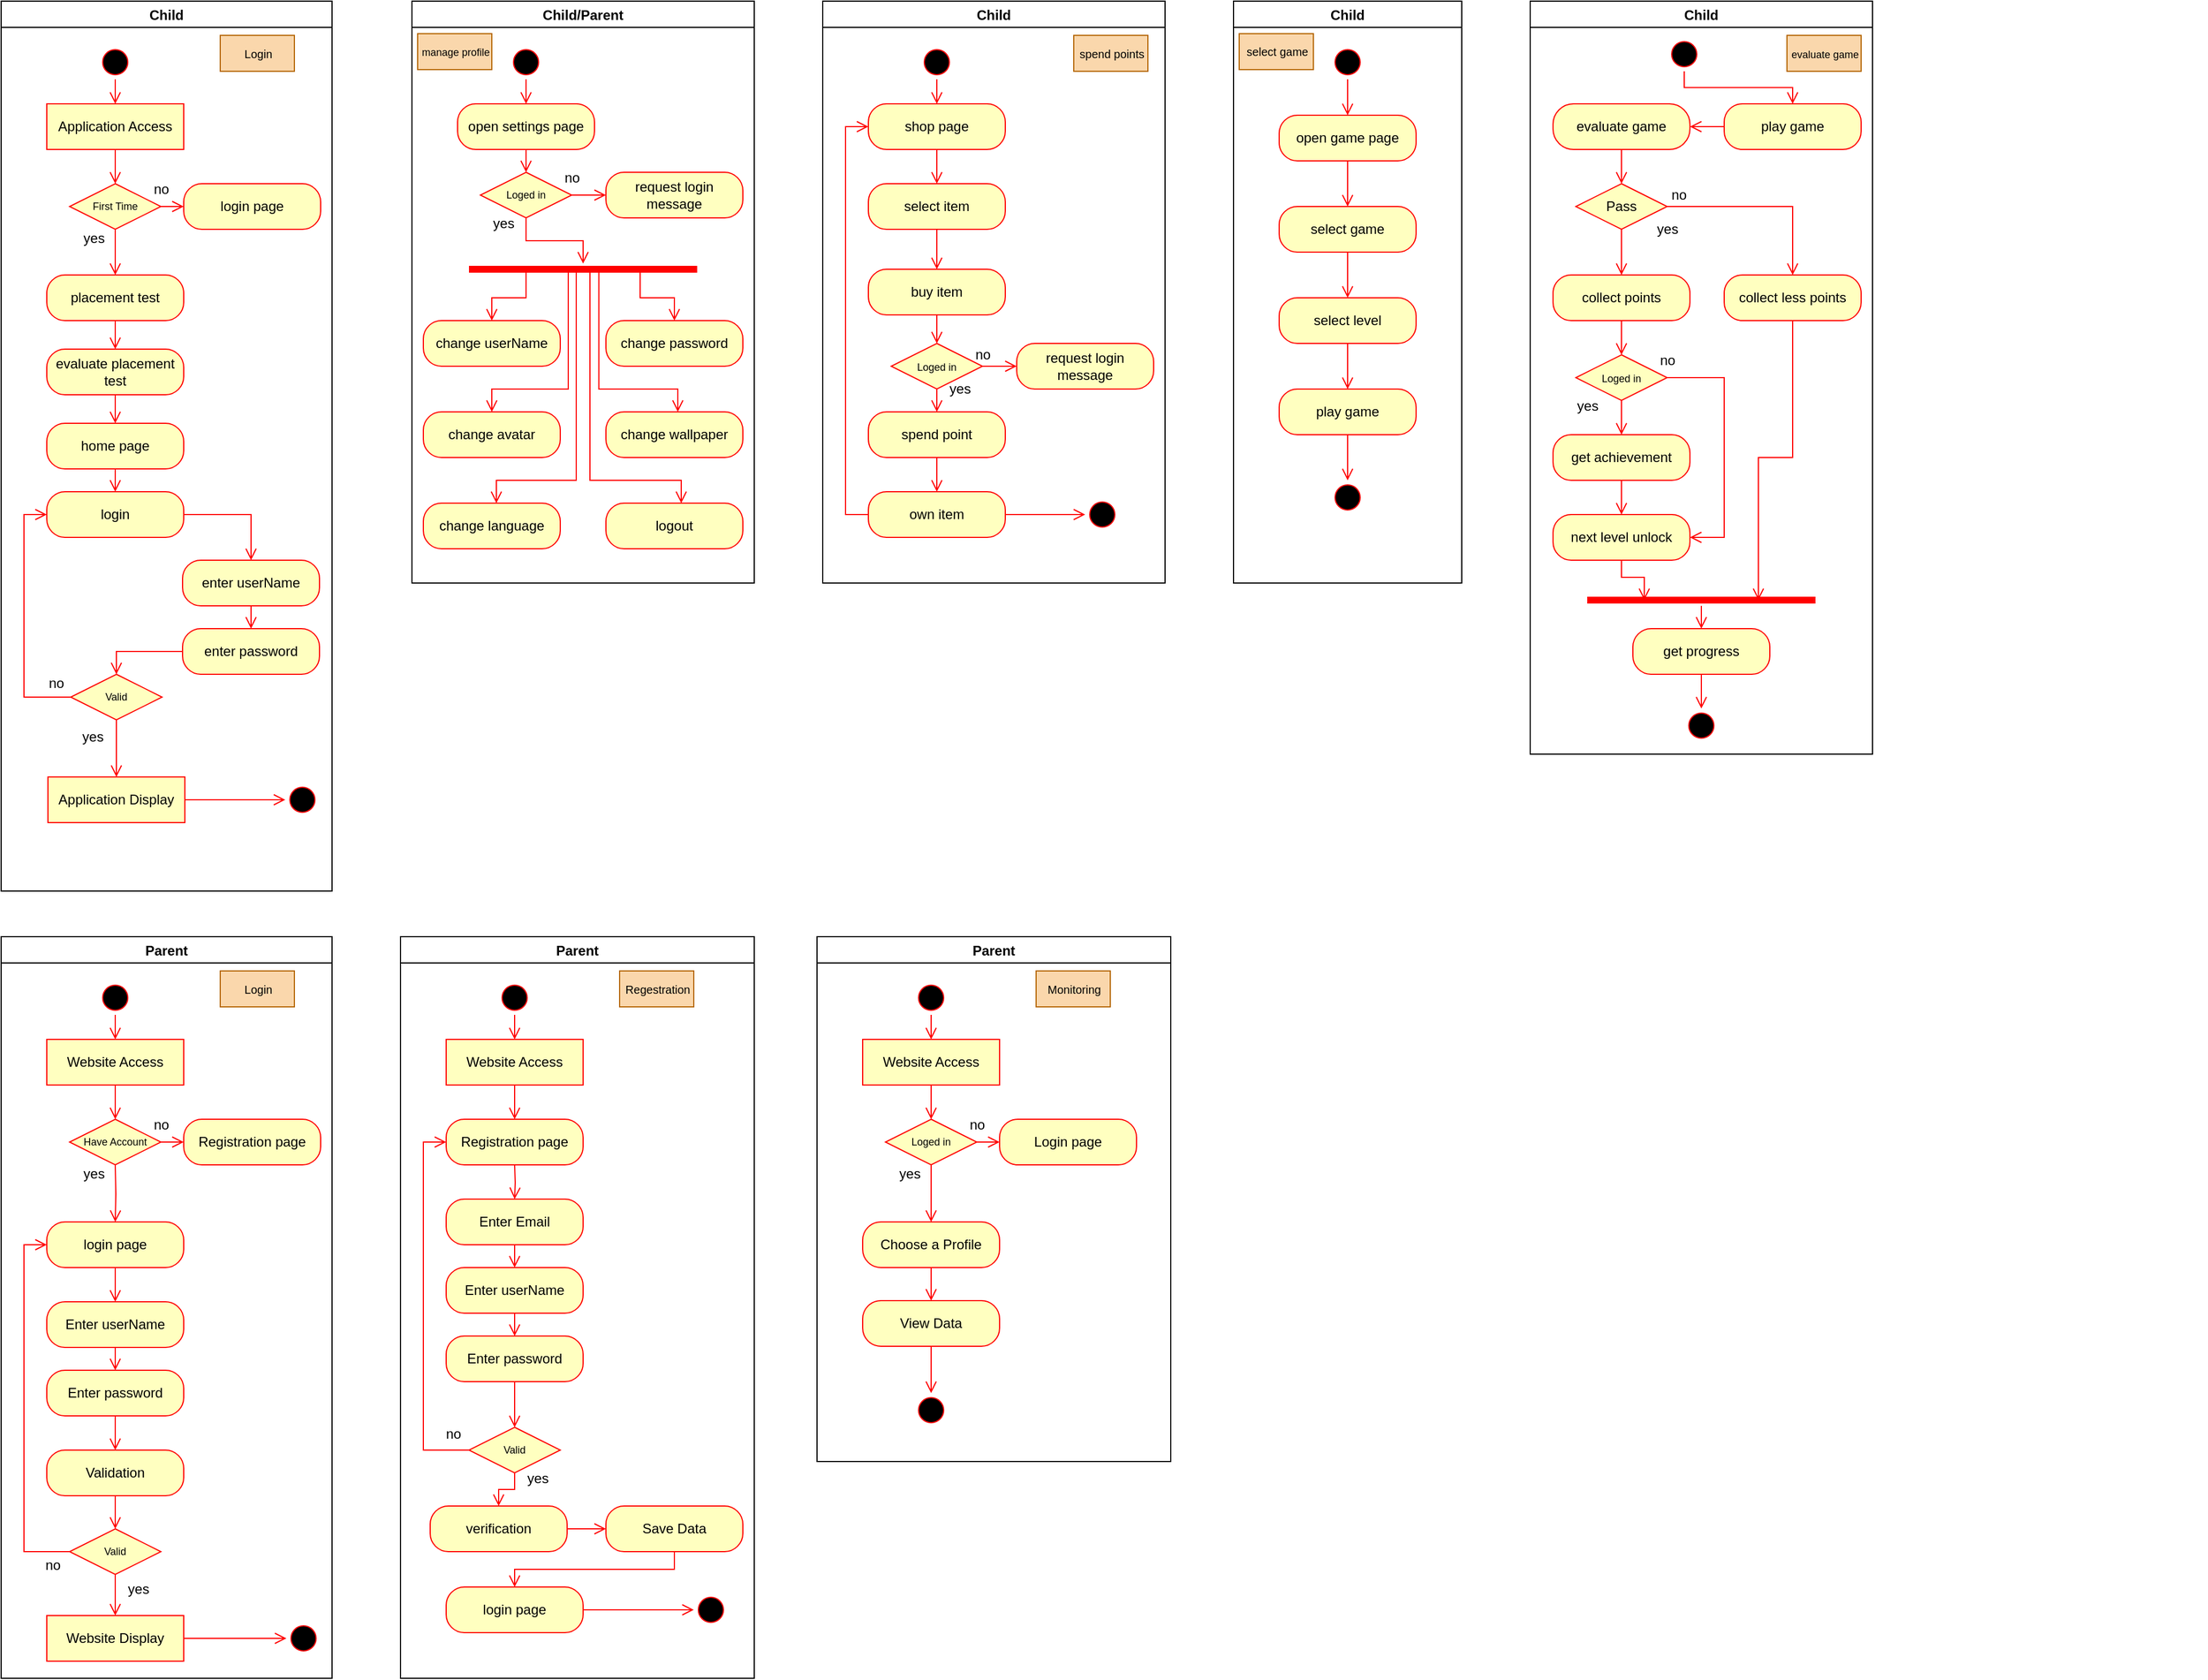 <mxfile version="20.5.1" type="device"><diagram name="Page-1" id="e7e014a7-5840-1c2e-5031-d8a46d1fe8dd"><mxGraphModel dx="1221" dy="688" grid="1" gridSize="10" guides="1" tooltips="1" connect="1" arrows="1" fold="1" page="1" pageScale="1" pageWidth="1169" pageHeight="826" background="none" math="0" shadow="0"><root><mxCell id="0"/><mxCell id="1" parent="0"/><mxCell id="sWZvsOLDYW1pQWpvyRPr-34" value="Child" style="swimlane;startSize=23;" parent="1" vertex="1"><mxGeometry x="1140" y="80" width="200" height="510" as="geometry"/></mxCell><mxCell id="sWZvsOLDYW1pQWpvyRPr-9" value="" style="ellipse;html=1;shape=startState;fillColor=#000000;strokeColor=#ff0000;" parent="sWZvsOLDYW1pQWpvyRPr-34" vertex="1"><mxGeometry x="85" y="38.5" width="30" height="30" as="geometry"/></mxCell><mxCell id="sWZvsOLDYW1pQWpvyRPr-10" value="" style="edgeStyle=orthogonalEdgeStyle;html=1;verticalAlign=bottom;endArrow=open;endSize=8;strokeColor=#ff0000;rounded=0;entryX=0.5;entryY=0;entryDx=0;entryDy=0;" parent="sWZvsOLDYW1pQWpvyRPr-34" source="sWZvsOLDYW1pQWpvyRPr-9" target="sWZvsOLDYW1pQWpvyRPr-11" edge="1"><mxGeometry relative="1" as="geometry"><mxPoint x="100" y="128.5" as="targetPoint"/></mxGeometry></mxCell><mxCell id="sWZvsOLDYW1pQWpvyRPr-11" value="open game page" style="rounded=1;whiteSpace=wrap;html=1;arcSize=40;fontColor=#000000;fillColor=#ffffc0;strokeColor=#ff0000;" parent="sWZvsOLDYW1pQWpvyRPr-34" vertex="1"><mxGeometry x="40" y="100" width="120" height="40" as="geometry"/></mxCell><mxCell id="sWZvsOLDYW1pQWpvyRPr-13" value="select game" style="rounded=1;whiteSpace=wrap;html=1;arcSize=40;fontColor=#000000;fillColor=#ffffc0;strokeColor=#ff0000;" parent="sWZvsOLDYW1pQWpvyRPr-34" vertex="1"><mxGeometry x="40" y="180" width="120" height="40" as="geometry"/></mxCell><mxCell id="sWZvsOLDYW1pQWpvyRPr-16" value="" style="edgeStyle=orthogonalEdgeStyle;html=1;verticalAlign=bottom;endArrow=open;endSize=8;strokeColor=#ff0000;rounded=0;entryX=0.5;entryY=0;entryDx=0;entryDy=0;exitX=0.5;exitY=1;exitDx=0;exitDy=0;" parent="sWZvsOLDYW1pQWpvyRPr-34" source="sWZvsOLDYW1pQWpvyRPr-11" target="sWZvsOLDYW1pQWpvyRPr-13" edge="1"><mxGeometry relative="1" as="geometry"><mxPoint x="110" y="128.5" as="targetPoint"/><mxPoint x="110" y="78.5" as="sourcePoint"/></mxGeometry></mxCell><mxCell id="sWZvsOLDYW1pQWpvyRPr-17" value="select level" style="rounded=1;whiteSpace=wrap;html=1;arcSize=40;fontColor=#000000;fillColor=#ffffc0;strokeColor=#ff0000;" parent="sWZvsOLDYW1pQWpvyRPr-34" vertex="1"><mxGeometry x="40" y="260" width="120" height="40" as="geometry"/></mxCell><mxCell id="sWZvsOLDYW1pQWpvyRPr-19" value="" style="edgeStyle=orthogonalEdgeStyle;html=1;verticalAlign=bottom;endArrow=open;endSize=8;strokeColor=#ff0000;rounded=0;entryX=0.5;entryY=0;entryDx=0;entryDy=0;exitX=0.5;exitY=1;exitDx=0;exitDy=0;" parent="sWZvsOLDYW1pQWpvyRPr-34" source="sWZvsOLDYW1pQWpvyRPr-13" target="sWZvsOLDYW1pQWpvyRPr-17" edge="1"><mxGeometry relative="1" as="geometry"><mxPoint x="110" y="208.5" as="targetPoint"/><mxPoint x="110" y="168.5" as="sourcePoint"/></mxGeometry></mxCell><mxCell id="sWZvsOLDYW1pQWpvyRPr-20" value="play game" style="rounded=1;whiteSpace=wrap;html=1;arcSize=40;fontColor=#000000;fillColor=#ffffc0;strokeColor=#ff0000;" parent="sWZvsOLDYW1pQWpvyRPr-34" vertex="1"><mxGeometry x="40" y="340" width="120" height="40" as="geometry"/></mxCell><mxCell id="sWZvsOLDYW1pQWpvyRPr-23" value="" style="edgeStyle=orthogonalEdgeStyle;html=1;verticalAlign=bottom;endArrow=open;endSize=8;strokeColor=#ff0000;rounded=0;entryX=0.5;entryY=0;entryDx=0;entryDy=0;" parent="sWZvsOLDYW1pQWpvyRPr-34" source="sWZvsOLDYW1pQWpvyRPr-17" target="sWZvsOLDYW1pQWpvyRPr-20" edge="1"><mxGeometry relative="1" as="geometry"><mxPoint x="110" y="308.5" as="targetPoint"/><mxPoint x="100" y="338.5" as="sourcePoint"/></mxGeometry></mxCell><mxCell id="AwrrIb1Uhbx9sTuFhDOT-50" value="&lt;font style=&quot;font-size: 10px;&quot; color=&quot;#000000&quot;&gt;select game&lt;/font&gt;" style="html=1;fillColor=#fad7ac;strokeColor=#b46504;" parent="sWZvsOLDYW1pQWpvyRPr-34" vertex="1"><mxGeometry x="5" y="28.5" width="65" height="31.5" as="geometry"/></mxCell><mxCell id="Z3J-y6DR7zH-xBtEyBEt-1" value="" style="ellipse;html=1;shape=startState;fillColor=#000000;strokeColor=#ff0000;" parent="sWZvsOLDYW1pQWpvyRPr-34" vertex="1"><mxGeometry x="85" y="420" width="30" height="30" as="geometry"/></mxCell><mxCell id="Z3J-y6DR7zH-xBtEyBEt-2" value="" style="edgeStyle=orthogonalEdgeStyle;html=1;verticalAlign=bottom;endArrow=open;endSize=8;strokeColor=#ff0000;rounded=0;entryX=0.5;entryY=0;entryDx=0;entryDy=0;exitX=0.5;exitY=1;exitDx=0;exitDy=0;" parent="sWZvsOLDYW1pQWpvyRPr-34" source="sWZvsOLDYW1pQWpvyRPr-20" target="Z3J-y6DR7zH-xBtEyBEt-1" edge="1"><mxGeometry relative="1" as="geometry"><mxPoint x="808" y="120" as="targetPoint"/><mxPoint x="798" y="390" as="sourcePoint"/></mxGeometry></mxCell><mxCell id="sWZvsOLDYW1pQWpvyRPr-35" value="Child" style="swimlane;startSize=23;rounded=0;" parent="1" vertex="1"><mxGeometry x="1400" y="80" width="300" height="660" as="geometry"/></mxCell><mxCell id="sWZvsOLDYW1pQWpvyRPr-38" value="evaluate game" style="rounded=1;whiteSpace=wrap;html=1;arcSize=45;fontColor=#000000;fillColor=#ffffc0;strokeColor=#ff0000;" parent="sWZvsOLDYW1pQWpvyRPr-35" vertex="1"><mxGeometry x="20" y="90" width="120" height="40" as="geometry"/></mxCell><mxCell id="sWZvsOLDYW1pQWpvyRPr-40" value="" style="edgeStyle=orthogonalEdgeStyle;html=1;verticalAlign=bottom;endArrow=open;endSize=8;strokeColor=#ff0000;rounded=0;exitX=0.5;exitY=1;exitDx=0;exitDy=0;entryX=0.5;entryY=0;entryDx=0;entryDy=0;" parent="sWZvsOLDYW1pQWpvyRPr-35" source="sWZvsOLDYW1pQWpvyRPr-38" target="sWZvsOLDYW1pQWpvyRPr-49" edge="1"><mxGeometry relative="1" as="geometry"><mxPoint x="100" y="140" as="targetPoint"/><mxPoint x="110" y="78.5" as="sourcePoint"/></mxGeometry></mxCell><mxCell id="sWZvsOLDYW1pQWpvyRPr-43" value="next level unlock" style="rounded=1;whiteSpace=wrap;html=1;arcSize=40;fontColor=#000000;fillColor=#ffffc0;strokeColor=#ff0000;" parent="sWZvsOLDYW1pQWpvyRPr-35" vertex="1"><mxGeometry x="20" y="450" width="120" height="40" as="geometry"/></mxCell><mxCell id="sWZvsOLDYW1pQWpvyRPr-49" value="&lt;font color=&quot;#000000&quot;&gt;Pass&lt;/font&gt;" style="rhombus;whiteSpace=wrap;html=1;fillColor=#ffffc0;strokeColor=#ff0000;" parent="sWZvsOLDYW1pQWpvyRPr-35" vertex="1"><mxGeometry x="40" y="160" width="80" height="40" as="geometry"/></mxCell><mxCell id="sWZvsOLDYW1pQWpvyRPr-50" value="" style="edgeStyle=orthogonalEdgeStyle;html=1;align=left;verticalAlign=bottom;endArrow=open;endSize=8;strokeColor=#ff0000;rounded=0;entryX=0.5;entryY=0;entryDx=0;entryDy=0;" parent="sWZvsOLDYW1pQWpvyRPr-35" source="sWZvsOLDYW1pQWpvyRPr-49" target="sWZvsOLDYW1pQWpvyRPr-55" edge="1"><mxGeometry x="-1" relative="1" as="geometry"><mxPoint x="230" y="200" as="targetPoint"/></mxGeometry></mxCell><mxCell id="sWZvsOLDYW1pQWpvyRPr-51" value="" style="edgeStyle=orthogonalEdgeStyle;html=1;align=left;verticalAlign=top;endArrow=open;endSize=8;strokeColor=#ff0000;rounded=0;entryX=0.5;entryY=0;entryDx=0;entryDy=0;" parent="sWZvsOLDYW1pQWpvyRPr-35" source="sWZvsOLDYW1pQWpvyRPr-49" target="sWZvsOLDYW1pQWpvyRPr-53" edge="1"><mxGeometry x="-1" y="14" relative="1" as="geometry"><mxPoint x="100" y="213.5" as="targetPoint"/><mxPoint x="-4" y="-10" as="offset"/></mxGeometry></mxCell><mxCell id="sWZvsOLDYW1pQWpvyRPr-53" value="collect points" style="rounded=1;whiteSpace=wrap;html=1;arcSize=40;fontColor=#000000;fillColor=#ffffc0;strokeColor=#ff0000;" parent="sWZvsOLDYW1pQWpvyRPr-35" vertex="1"><mxGeometry x="20" y="240" width="120" height="40" as="geometry"/></mxCell><mxCell id="sWZvsOLDYW1pQWpvyRPr-55" value="collect less points" style="rounded=1;whiteSpace=wrap;html=1;arcSize=40;fontColor=#000000;fillColor=#ffffc0;strokeColor=#ff0000;" parent="sWZvsOLDYW1pQWpvyRPr-35" vertex="1"><mxGeometry x="170" y="240" width="120" height="40" as="geometry"/></mxCell><mxCell id="sWZvsOLDYW1pQWpvyRPr-65" value="" style="edgeStyle=orthogonalEdgeStyle;html=1;verticalAlign=bottom;endArrow=open;endSize=8;strokeColor=#ff0000;rounded=0;fontColor=#000000;exitX=0.5;exitY=1;exitDx=0;exitDy=0;entryX=0.5;entryY=0;entryDx=0;entryDy=0;" parent="sWZvsOLDYW1pQWpvyRPr-35" source="sWZvsOLDYW1pQWpvyRPr-53" target="sWZvsOLDYW1pQWpvyRPr-78" edge="1"><mxGeometry relative="1" as="geometry"><mxPoint x="100" y="250" as="targetPoint"/><mxPoint x="240" y="263.5" as="sourcePoint"/></mxGeometry></mxCell><mxCell id="sWZvsOLDYW1pQWpvyRPr-78" value="&lt;span style=&quot;font-size: 9px;&quot;&gt;Loged in&lt;/span&gt;" style="rhombus;whiteSpace=wrap;html=1;fillColor=#ffffc0;strokeColor=#ff0000;fontColor=#000000;" parent="sWZvsOLDYW1pQWpvyRPr-35" vertex="1"><mxGeometry x="40" y="310" width="80" height="40" as="geometry"/></mxCell><mxCell id="sWZvsOLDYW1pQWpvyRPr-77" value="get achievement" style="rounded=1;whiteSpace=wrap;html=1;arcSize=40;fontColor=#000000;fillColor=#ffffc0;strokeColor=#ff0000;" parent="sWZvsOLDYW1pQWpvyRPr-35" vertex="1"><mxGeometry x="20" y="380" width="120" height="40" as="geometry"/></mxCell><mxCell id="sWZvsOLDYW1pQWpvyRPr-83" value="" style="edgeStyle=orthogonalEdgeStyle;html=1;verticalAlign=bottom;endArrow=open;endSize=8;strokeColor=#ff0000;rounded=0;fontColor=#000000;exitX=0.5;exitY=1;exitDx=0;exitDy=0;" parent="sWZvsOLDYW1pQWpvyRPr-35" source="sWZvsOLDYW1pQWpvyRPr-78" target="sWZvsOLDYW1pQWpvyRPr-77" edge="1"><mxGeometry relative="1" as="geometry"><mxPoint x="110" y="230" as="targetPoint"/><mxPoint x="110" y="210" as="sourcePoint"/></mxGeometry></mxCell><mxCell id="sWZvsOLDYW1pQWpvyRPr-84" value="" style="edgeStyle=orthogonalEdgeStyle;html=1;verticalAlign=bottom;endArrow=open;endSize=8;strokeColor=#ff0000;rounded=0;fontColor=#000000;exitX=0.5;exitY=1;exitDx=0;exitDy=0;" parent="sWZvsOLDYW1pQWpvyRPr-35" source="sWZvsOLDYW1pQWpvyRPr-77" target="sWZvsOLDYW1pQWpvyRPr-43" edge="1"><mxGeometry relative="1" as="geometry"><mxPoint x="110" y="290" as="targetPoint"/><mxPoint x="110" y="270" as="sourcePoint"/></mxGeometry></mxCell><mxCell id="sWZvsOLDYW1pQWpvyRPr-85" value="" style="edgeStyle=orthogonalEdgeStyle;html=1;verticalAlign=bottom;endArrow=open;endSize=8;strokeColor=#ff0000;rounded=0;fontColor=#000000;exitX=1;exitY=0.5;exitDx=0;exitDy=0;entryX=1;entryY=0.5;entryDx=0;entryDy=0;" parent="sWZvsOLDYW1pQWpvyRPr-35" source="sWZvsOLDYW1pQWpvyRPr-78" target="sWZvsOLDYW1pQWpvyRPr-43" edge="1"><mxGeometry relative="1" as="geometry"><mxPoint x="480" y="398.0" as="targetPoint"/><mxPoint x="240" y="210" as="sourcePoint"/><Array as="points"><mxPoint x="170" y="330"/><mxPoint x="170" y="470"/></Array></mxGeometry></mxCell><mxCell id="sWZvsOLDYW1pQWpvyRPr-86" value="yes" style="text;html=1;align=center;verticalAlign=middle;resizable=0;points=[];autosize=1;strokeColor=none;fillColor=none;fontColor=#000000;" parent="sWZvsOLDYW1pQWpvyRPr-35" vertex="1"><mxGeometry x="30" y="340" width="40" height="30" as="geometry"/></mxCell><mxCell id="sWZvsOLDYW1pQWpvyRPr-57" value="" style="shape=line;html=1;strokeWidth=6;strokeColor=#ff0000;fontColor=#000000;" parent="sWZvsOLDYW1pQWpvyRPr-35" vertex="1"><mxGeometry x="50" y="520" width="200" height="10" as="geometry"/></mxCell><mxCell id="sWZvsOLDYW1pQWpvyRPr-62" value="" style="edgeStyle=orthogonalEdgeStyle;html=1;verticalAlign=bottom;endArrow=open;endSize=8;strokeColor=#ff0000;rounded=0;fontColor=#000000;exitX=0.5;exitY=1;exitDx=0;exitDy=0;entryX=0.75;entryY=0.5;entryDx=0;entryDy=0;entryPerimeter=0;" parent="sWZvsOLDYW1pQWpvyRPr-35" source="sWZvsOLDYW1pQWpvyRPr-55" target="sWZvsOLDYW1pQWpvyRPr-57" edge="1"><mxGeometry relative="1" as="geometry"><mxPoint x="180" y="360" as="targetPoint"/><mxPoint x="180" y="390.0" as="sourcePoint"/></mxGeometry></mxCell><mxCell id="sWZvsOLDYW1pQWpvyRPr-59" value="get progress" style="rounded=1;whiteSpace=wrap;html=1;arcSize=40;fontColor=#000000;fillColor=#ffffc0;strokeColor=#ff0000;" parent="sWZvsOLDYW1pQWpvyRPr-35" vertex="1"><mxGeometry x="90" y="550" width="120" height="40" as="geometry"/></mxCell><mxCell id="sWZvsOLDYW1pQWpvyRPr-58" value="" style="edgeStyle=orthogonalEdgeStyle;html=1;verticalAlign=bottom;endArrow=open;endSize=8;strokeColor=#ff0000;rounded=0;fontColor=#000000;" parent="sWZvsOLDYW1pQWpvyRPr-35" source="sWZvsOLDYW1pQWpvyRPr-57" target="sWZvsOLDYW1pQWpvyRPr-59" edge="1"><mxGeometry relative="1" as="geometry"><mxPoint x="160" y="400" as="targetPoint"/></mxGeometry></mxCell><mxCell id="sWZvsOLDYW1pQWpvyRPr-88" value="" style="edgeStyle=orthogonalEdgeStyle;html=1;verticalAlign=bottom;endArrow=open;endSize=8;strokeColor=#ff0000;rounded=0;fontColor=#000000;exitX=0.5;exitY=1;exitDx=0;exitDy=0;entryX=0.25;entryY=0.5;entryDx=0;entryDy=0;entryPerimeter=0;" parent="sWZvsOLDYW1pQWpvyRPr-35" source="sWZvsOLDYW1pQWpvyRPr-43" target="sWZvsOLDYW1pQWpvyRPr-57" edge="1"><mxGeometry relative="1" as="geometry"><mxPoint x="170" y="470" as="targetPoint"/><mxPoint x="170" y="440" as="sourcePoint"/></mxGeometry></mxCell><mxCell id="AwrrIb1Uhbx9sTuFhDOT-51" value="&lt;font style=&quot;font-size: 9px;&quot; color=&quot;#000000&quot;&gt;evaluate game&lt;/font&gt;" style="html=1;fillColor=#fad7ac;strokeColor=#b46504;" parent="sWZvsOLDYW1pQWpvyRPr-35" vertex="1"><mxGeometry x="225" y="30" width="65" height="31.5" as="geometry"/></mxCell><mxCell id="sWZvsOLDYW1pQWpvyRPr-87" value="&lt;font color=&quot;#000000&quot;&gt;no&lt;/font&gt;" style="text;html=1;align=center;verticalAlign=middle;resizable=0;points=[];autosize=1;strokeColor=none;fillColor=none;fontColor=#FFFFFF;" parent="sWZvsOLDYW1pQWpvyRPr-35" vertex="1"><mxGeometry x="100" y="300" width="40" height="30" as="geometry"/></mxCell><mxCell id="AwrrIb1Uhbx9sTuFhDOT-86" value="" style="ellipse;html=1;shape=startState;fillColor=#000000;strokeColor=#ff0000;fontSize=9;fontColor=#FFFFFF;" parent="sWZvsOLDYW1pQWpvyRPr-35" vertex="1"><mxGeometry x="120" y="31.5" width="30" height="30" as="geometry"/></mxCell><mxCell id="AwrrIb1Uhbx9sTuFhDOT-88" value="play game" style="rounded=1;whiteSpace=wrap;html=1;arcSize=40;fontColor=#000000;fillColor=#ffffc0;strokeColor=#ff0000;" parent="sWZvsOLDYW1pQWpvyRPr-35" vertex="1"><mxGeometry x="170" y="90" width="120" height="40" as="geometry"/></mxCell><mxCell id="AwrrIb1Uhbx9sTuFhDOT-89" value="" style="edgeStyle=orthogonalEdgeStyle;html=1;verticalAlign=bottom;endArrow=open;endSize=8;strokeColor=#ff0000;rounded=0;entryX=0.5;entryY=0;entryDx=0;entryDy=0;exitX=0.5;exitY=1;exitDx=0;exitDy=0;" parent="sWZvsOLDYW1pQWpvyRPr-35" source="AwrrIb1Uhbx9sTuFhDOT-86" target="AwrrIb1Uhbx9sTuFhDOT-88" edge="1"><mxGeometry relative="1" as="geometry"><mxPoint x="-90" y="128.5" as="targetPoint"/><mxPoint x="-90" y="78.5" as="sourcePoint"/></mxGeometry></mxCell><mxCell id="AwrrIb1Uhbx9sTuFhDOT-91" value="" style="edgeStyle=orthogonalEdgeStyle;html=1;verticalAlign=bottom;endArrow=open;endSize=8;strokeColor=#ff0000;rounded=0;entryX=1;entryY=0.5;entryDx=0;entryDy=0;exitX=0;exitY=0.5;exitDx=0;exitDy=0;" parent="sWZvsOLDYW1pQWpvyRPr-35" source="AwrrIb1Uhbx9sTuFhDOT-88" target="sWZvsOLDYW1pQWpvyRPr-38" edge="1"><mxGeometry relative="1" as="geometry"><mxPoint x="-90" y="128.5" as="targetPoint"/><mxPoint x="-90" y="78.5" as="sourcePoint"/></mxGeometry></mxCell><mxCell id="Z3J-y6DR7zH-xBtEyBEt-4" value="" style="ellipse;html=1;shape=startState;fillColor=#000000;strokeColor=#ff0000;" parent="sWZvsOLDYW1pQWpvyRPr-35" vertex="1"><mxGeometry x="135" y="620" width="30" height="30" as="geometry"/></mxCell><mxCell id="Z3J-y6DR7zH-xBtEyBEt-5" value="" style="edgeStyle=orthogonalEdgeStyle;html=1;verticalAlign=bottom;endArrow=open;endSize=8;strokeColor=#ff0000;rounded=0;entryX=0.5;entryY=0;entryDx=0;entryDy=0;exitX=0.5;exitY=1;exitDx=0;exitDy=0;" parent="sWZvsOLDYW1pQWpvyRPr-35" source="sWZvsOLDYW1pQWpvyRPr-59" target="Z3J-y6DR7zH-xBtEyBEt-4" edge="1"><mxGeometry relative="1" as="geometry"><mxPoint x="160" y="310" as="targetPoint"/><mxPoint x="150" y="580" as="sourcePoint"/></mxGeometry></mxCell><mxCell id="AwrrIb1Uhbx9sTuFhDOT-22" value="Child" style="swimlane;startSize=23;" parent="1" vertex="1"><mxGeometry x="780" y="80" width="300" height="510" as="geometry"/></mxCell><mxCell id="AwrrIb1Uhbx9sTuFhDOT-23" value="" style="ellipse;html=1;shape=startState;fillColor=#000000;strokeColor=#ff0000;" parent="AwrrIb1Uhbx9sTuFhDOT-22" vertex="1"><mxGeometry x="85" y="38.5" width="30" height="30" as="geometry"/></mxCell><mxCell id="AwrrIb1Uhbx9sTuFhDOT-24" value="" style="edgeStyle=orthogonalEdgeStyle;html=1;verticalAlign=bottom;endArrow=open;endSize=8;strokeColor=#ff0000;rounded=0;entryX=0.5;entryY=0;entryDx=0;entryDy=0;" parent="AwrrIb1Uhbx9sTuFhDOT-22" source="AwrrIb1Uhbx9sTuFhDOT-23" target="AwrrIb1Uhbx9sTuFhDOT-25" edge="1"><mxGeometry relative="1" as="geometry"><mxPoint x="100" y="128.5" as="targetPoint"/></mxGeometry></mxCell><mxCell id="AwrrIb1Uhbx9sTuFhDOT-25" value="shop page" style="rounded=1;whiteSpace=wrap;html=1;arcSize=40;fontColor=#000000;fillColor=#ffffc0;strokeColor=#ff0000;" parent="AwrrIb1Uhbx9sTuFhDOT-22" vertex="1"><mxGeometry x="40" y="90" width="120" height="40" as="geometry"/></mxCell><mxCell id="AwrrIb1Uhbx9sTuFhDOT-26" value="select item" style="rounded=1;whiteSpace=wrap;html=1;arcSize=40;fontColor=#000000;fillColor=#ffffc0;strokeColor=#ff0000;" parent="AwrrIb1Uhbx9sTuFhDOT-22" vertex="1"><mxGeometry x="40" y="160" width="120" height="40" as="geometry"/></mxCell><mxCell id="AwrrIb1Uhbx9sTuFhDOT-27" value="" style="edgeStyle=orthogonalEdgeStyle;html=1;verticalAlign=bottom;endArrow=open;endSize=8;strokeColor=#ff0000;rounded=0;entryX=0.5;entryY=0;entryDx=0;entryDy=0;exitX=0.5;exitY=1;exitDx=0;exitDy=0;" parent="AwrrIb1Uhbx9sTuFhDOT-22" source="AwrrIb1Uhbx9sTuFhDOT-25" target="AwrrIb1Uhbx9sTuFhDOT-26" edge="1"><mxGeometry relative="1" as="geometry"><mxPoint x="110" y="128.5" as="targetPoint"/><mxPoint x="110" y="78.5" as="sourcePoint"/></mxGeometry></mxCell><mxCell id="AwrrIb1Uhbx9sTuFhDOT-28" value="buy item" style="rounded=1;whiteSpace=wrap;html=1;arcSize=40;fontColor=#000000;fillColor=#ffffc0;strokeColor=#ff0000;" parent="AwrrIb1Uhbx9sTuFhDOT-22" vertex="1"><mxGeometry x="40" y="235" width="120" height="40" as="geometry"/></mxCell><mxCell id="AwrrIb1Uhbx9sTuFhDOT-29" value="" style="edgeStyle=orthogonalEdgeStyle;html=1;verticalAlign=bottom;endArrow=open;endSize=8;strokeColor=#ff0000;rounded=0;entryX=0.5;entryY=0;entryDx=0;entryDy=0;exitX=0.5;exitY=1;exitDx=0;exitDy=0;" parent="AwrrIb1Uhbx9sTuFhDOT-22" source="AwrrIb1Uhbx9sTuFhDOT-26" target="AwrrIb1Uhbx9sTuFhDOT-28" edge="1"><mxGeometry relative="1" as="geometry"><mxPoint x="110" y="208.5" as="targetPoint"/><mxPoint x="110" y="168.5" as="sourcePoint"/></mxGeometry></mxCell><mxCell id="AwrrIb1Uhbx9sTuFhDOT-31" value="" style="edgeStyle=orthogonalEdgeStyle;html=1;verticalAlign=bottom;endArrow=open;endSize=8;strokeColor=#ff0000;rounded=0;entryX=0.5;entryY=0;entryDx=0;entryDy=0;" parent="AwrrIb1Uhbx9sTuFhDOT-22" source="AwrrIb1Uhbx9sTuFhDOT-28" target="AwrrIb1Uhbx9sTuFhDOT-33" edge="1"><mxGeometry relative="1" as="geometry"><mxPoint x="100" y="310" as="targetPoint"/><mxPoint x="100" y="338.5" as="sourcePoint"/></mxGeometry></mxCell><mxCell id="AwrrIb1Uhbx9sTuFhDOT-32" value="spend point" style="rounded=1;whiteSpace=wrap;html=1;arcSize=40;fontColor=#000000;fillColor=#ffffc0;strokeColor=#ff0000;" parent="AwrrIb1Uhbx9sTuFhDOT-22" vertex="1"><mxGeometry x="40" y="360" width="120" height="40" as="geometry"/></mxCell><mxCell id="AwrrIb1Uhbx9sTuFhDOT-33" value="&lt;span style=&quot;font-size: 9px;&quot;&gt;&lt;font color=&quot;#000000&quot;&gt;Loged in&lt;/font&gt;&lt;/span&gt;" style="rhombus;whiteSpace=wrap;html=1;fillColor=#ffffc0;strokeColor=#ff0000;" parent="AwrrIb1Uhbx9sTuFhDOT-22" vertex="1"><mxGeometry x="60" y="300" width="80" height="40" as="geometry"/></mxCell><mxCell id="AwrrIb1Uhbx9sTuFhDOT-35" value="" style="edgeStyle=orthogonalEdgeStyle;html=1;align=left;verticalAlign=top;endArrow=open;endSize=8;strokeColor=#ff0000;rounded=0;" parent="AwrrIb1Uhbx9sTuFhDOT-22" source="AwrrIb1Uhbx9sTuFhDOT-33" target="AwrrIb1Uhbx9sTuFhDOT-32" edge="1"><mxGeometry x="-1" y="16" relative="1" as="geometry"><mxPoint x="80" y="470" as="targetPoint"/><mxPoint x="-6" y="-13" as="offset"/></mxGeometry></mxCell><mxCell id="AwrrIb1Uhbx9sTuFhDOT-37" value="own item" style="rounded=1;whiteSpace=wrap;html=1;arcSize=40;fontColor=#000000;fillColor=#ffffc0;strokeColor=#ff0000;" parent="AwrrIb1Uhbx9sTuFhDOT-22" vertex="1"><mxGeometry x="40" y="430" width="120" height="40" as="geometry"/></mxCell><mxCell id="AwrrIb1Uhbx9sTuFhDOT-38" value="" style="edgeStyle=orthogonalEdgeStyle;html=1;verticalAlign=bottom;endArrow=open;endSize=8;strokeColor=#ff0000;rounded=0;fontColor=#000000;exitX=0;exitY=0.5;exitDx=0;exitDy=0;entryX=0;entryY=0.5;entryDx=0;entryDy=0;" parent="AwrrIb1Uhbx9sTuFhDOT-22" source="AwrrIb1Uhbx9sTuFhDOT-37" target="AwrrIb1Uhbx9sTuFhDOT-25" edge="1"><mxGeometry relative="1" as="geometry"><mxPoint x="-140" y="520" as="targetPoint"/><mxPoint x="-140" y="490" as="sourcePoint"/><Array as="points"><mxPoint x="20" y="450"/><mxPoint x="20" y="110"/></Array></mxGeometry></mxCell><mxCell id="AwrrIb1Uhbx9sTuFhDOT-42" value="request login message" style="rounded=1;whiteSpace=wrap;html=1;arcSize=40;fontColor=#000000;fillColor=#ffffc0;strokeColor=#ff0000;" parent="AwrrIb1Uhbx9sTuFhDOT-22" vertex="1"><mxGeometry x="170" y="300" width="120" height="40" as="geometry"/></mxCell><mxCell id="AwrrIb1Uhbx9sTuFhDOT-41" value="" style="edgeStyle=orthogonalEdgeStyle;html=1;verticalAlign=bottom;endArrow=open;endSize=8;strokeColor=#ff0000;rounded=0;fontColor=#000000;exitX=1;exitY=0.5;exitDx=0;exitDy=0;entryX=0;entryY=0.5;entryDx=0;entryDy=0;" parent="AwrrIb1Uhbx9sTuFhDOT-22" source="AwrrIb1Uhbx9sTuFhDOT-33" target="AwrrIb1Uhbx9sTuFhDOT-42" edge="1"><mxGeometry relative="1" as="geometry"><mxPoint x="180" y="320" as="targetPoint"/><mxPoint x="-120" y="510" as="sourcePoint"/></mxGeometry></mxCell><mxCell id="AwrrIb1Uhbx9sTuFhDOT-43" value="&lt;font color=&quot;#000000&quot;&gt;no&lt;/font&gt;" style="text;html=1;align=center;verticalAlign=middle;resizable=0;points=[];autosize=1;strokeColor=none;fillColor=none;fontColor=#FFFFFF;" parent="AwrrIb1Uhbx9sTuFhDOT-22" vertex="1"><mxGeometry x="120" y="295" width="40" height="30" as="geometry"/></mxCell><mxCell id="AwrrIb1Uhbx9sTuFhDOT-40" value="" style="edgeStyle=orthogonalEdgeStyle;html=1;verticalAlign=bottom;endArrow=open;endSize=8;strokeColor=#ff0000;rounded=0;fontColor=#000000;exitX=0.5;exitY=1;exitDx=0;exitDy=0;entryX=0.5;entryY=0;entryDx=0;entryDy=0;" parent="AwrrIb1Uhbx9sTuFhDOT-22" source="AwrrIb1Uhbx9sTuFhDOT-32" target="AwrrIb1Uhbx9sTuFhDOT-37" edge="1"><mxGeometry relative="1" as="geometry"><mxPoint x="110" y="430" as="targetPoint"/><mxPoint x="-120" y="500" as="sourcePoint"/></mxGeometry></mxCell><mxCell id="AwrrIb1Uhbx9sTuFhDOT-53" value="&lt;font style=&quot;font-size: 10px;&quot; color=&quot;#000000&quot;&gt;spend points&lt;/font&gt;" style="html=1;fillColor=#fad7ac;strokeColor=#b46504;" parent="AwrrIb1Uhbx9sTuFhDOT-22" vertex="1"><mxGeometry x="220" y="30" width="65" height="31.5" as="geometry"/></mxCell><mxCell id="Z3J-y6DR7zH-xBtEyBEt-8" value="" style="ellipse;html=1;shape=startState;fillColor=#000000;strokeColor=#ff0000;" parent="AwrrIb1Uhbx9sTuFhDOT-22" vertex="1"><mxGeometry x="230" y="435" width="30" height="30" as="geometry"/></mxCell><mxCell id="Z3J-y6DR7zH-xBtEyBEt-9" value="" style="html=1;verticalAlign=bottom;endArrow=open;endSize=8;strokeColor=#ff0000;rounded=0;entryX=0;entryY=0.5;entryDx=0;entryDy=0;exitX=1;exitY=0.5;exitDx=0;exitDy=0;" parent="AwrrIb1Uhbx9sTuFhDOT-22" source="AwrrIb1Uhbx9sTuFhDOT-37" target="Z3J-y6DR7zH-xBtEyBEt-8" edge="1"><mxGeometry relative="1" as="geometry"><mxPoint x="115" y="200" as="targetPoint"/><mxPoint x="105" y="470" as="sourcePoint"/></mxGeometry></mxCell><mxCell id="AwrrIb1Uhbx9sTuFhDOT-54" value="Child/Parent" style="swimlane;startSize=23;" parent="1" vertex="1"><mxGeometry x="420" y="80" width="300" height="510" as="geometry"><mxRectangle x="10" y="560" width="70" height="30" as="alternateBounds"/></mxGeometry></mxCell><mxCell id="AwrrIb1Uhbx9sTuFhDOT-55" value="" style="ellipse;html=1;shape=startState;fillColor=#000000;strokeColor=#ff0000;" parent="AwrrIb1Uhbx9sTuFhDOT-54" vertex="1"><mxGeometry x="85" y="38.5" width="30" height="30" as="geometry"/></mxCell><mxCell id="AwrrIb1Uhbx9sTuFhDOT-56" value="" style="edgeStyle=orthogonalEdgeStyle;html=1;verticalAlign=bottom;endArrow=open;endSize=8;strokeColor=#ff0000;rounded=0;entryX=0.5;entryY=0;entryDx=0;entryDy=0;" parent="AwrrIb1Uhbx9sTuFhDOT-54" source="AwrrIb1Uhbx9sTuFhDOT-55" target="AwrrIb1Uhbx9sTuFhDOT-57" edge="1"><mxGeometry relative="1" as="geometry"><mxPoint x="100" y="128.5" as="targetPoint"/></mxGeometry></mxCell><mxCell id="AwrrIb1Uhbx9sTuFhDOT-57" value="open settings page" style="rounded=1;whiteSpace=wrap;html=1;arcSize=40;fontColor=#000000;fillColor=#ffffc0;strokeColor=#ff0000;" parent="AwrrIb1Uhbx9sTuFhDOT-54" vertex="1"><mxGeometry x="40" y="90" width="120" height="40" as="geometry"/></mxCell><mxCell id="AwrrIb1Uhbx9sTuFhDOT-58" value="change userName" style="rounded=1;whiteSpace=wrap;html=1;arcSize=40;fontColor=#000000;fillColor=#ffffc0;strokeColor=#ff0000;" parent="AwrrIb1Uhbx9sTuFhDOT-54" vertex="1"><mxGeometry x="10" y="280" width="120" height="40" as="geometry"/></mxCell><mxCell id="AwrrIb1Uhbx9sTuFhDOT-59" value="" style="edgeStyle=orthogonalEdgeStyle;html=1;verticalAlign=bottom;endArrow=open;endSize=8;strokeColor=#ff0000;rounded=0;exitX=0.5;exitY=1;exitDx=0;exitDy=0;entryX=0.5;entryY=0;entryDx=0;entryDy=0;" parent="AwrrIb1Uhbx9sTuFhDOT-54" source="AwrrIb1Uhbx9sTuFhDOT-57" target="AwrrIb1Uhbx9sTuFhDOT-65" edge="1"><mxGeometry relative="1" as="geometry"><mxPoint x="100" y="150" as="targetPoint"/><mxPoint x="110" y="78.5" as="sourcePoint"/></mxGeometry></mxCell><mxCell id="AwrrIb1Uhbx9sTuFhDOT-64" value="&lt;font style=&quot;font-size: 9px;&quot; color=&quot;#000000&quot;&gt;manage profile&lt;/font&gt;" style="html=1;fillColor=#fad7ac;strokeColor=#b46504;" parent="AwrrIb1Uhbx9sTuFhDOT-54" vertex="1"><mxGeometry x="5" y="28.5" width="65" height="31.5" as="geometry"/></mxCell><mxCell id="AwrrIb1Uhbx9sTuFhDOT-65" value="Loged in" style="rhombus;whiteSpace=wrap;html=1;fillColor=#ffffc0;strokeColor=#ff0000;fontSize=9;fontColor=#000000;" parent="AwrrIb1Uhbx9sTuFhDOT-54" vertex="1"><mxGeometry x="60" y="150" width="80" height="40" as="geometry"/></mxCell><mxCell id="AwrrIb1Uhbx9sTuFhDOT-67" value="" style="edgeStyle=orthogonalEdgeStyle;html=1;align=left;verticalAlign=top;endArrow=open;endSize=8;strokeColor=#ff0000;rounded=0;fontSize=9;fontColor=#000000;" parent="AwrrIb1Uhbx9sTuFhDOT-54" source="AwrrIb1Uhbx9sTuFhDOT-65" target="AwrrIb1Uhbx9sTuFhDOT-72" edge="1"><mxGeometry x="-1" relative="1" as="geometry"><mxPoint x="100" y="240" as="targetPoint"/><mxPoint as="offset"/></mxGeometry></mxCell><mxCell id="AwrrIb1Uhbx9sTuFhDOT-69" value="request login message" style="rounded=1;whiteSpace=wrap;html=1;arcSize=40;fontColor=#000000;fillColor=#ffffc0;strokeColor=#ff0000;" parent="AwrrIb1Uhbx9sTuFhDOT-54" vertex="1"><mxGeometry x="170" y="150" width="120" height="40" as="geometry"/></mxCell><mxCell id="AwrrIb1Uhbx9sTuFhDOT-70" value="" style="edgeStyle=orthogonalEdgeStyle;html=1;verticalAlign=bottom;endArrow=open;endSize=8;strokeColor=#ff0000;rounded=0;exitX=1;exitY=0.5;exitDx=0;exitDy=0;entryX=0;entryY=0.5;entryDx=0;entryDy=0;" parent="AwrrIb1Uhbx9sTuFhDOT-54" source="AwrrIb1Uhbx9sTuFhDOT-65" target="AwrrIb1Uhbx9sTuFhDOT-69" edge="1"><mxGeometry relative="1" as="geometry"><mxPoint x="110" y="160" as="targetPoint"/><mxPoint x="110" y="140" as="sourcePoint"/></mxGeometry></mxCell><mxCell id="AwrrIb1Uhbx9sTuFhDOT-72" value="" style="shape=line;html=1;strokeWidth=6;strokeColor=#ff0000;fontSize=9;fontColor=#FFFFFF;" parent="AwrrIb1Uhbx9sTuFhDOT-54" vertex="1"><mxGeometry x="50" y="230" width="200" height="10" as="geometry"/></mxCell><mxCell id="AwrrIb1Uhbx9sTuFhDOT-73" value="" style="edgeStyle=orthogonalEdgeStyle;html=1;verticalAlign=bottom;endArrow=open;endSize=8;strokeColor=#ff0000;rounded=0;fontSize=9;fontColor=#FFFFFF;entryX=0.5;entryY=0;entryDx=0;entryDy=0;exitX=0.25;exitY=0.5;exitDx=0;exitDy=0;exitPerimeter=0;" parent="AwrrIb1Uhbx9sTuFhDOT-54" source="AwrrIb1Uhbx9sTuFhDOT-72" target="AwrrIb1Uhbx9sTuFhDOT-58" edge="1"><mxGeometry relative="1" as="geometry"><mxPoint x="150" y="270" as="targetPoint"/></mxGeometry></mxCell><mxCell id="AwrrIb1Uhbx9sTuFhDOT-75" value="change password" style="rounded=1;whiteSpace=wrap;html=1;arcSize=40;fontColor=#000000;fillColor=#ffffc0;strokeColor=#ff0000;" parent="AwrrIb1Uhbx9sTuFhDOT-54" vertex="1"><mxGeometry x="170" y="280" width="120" height="40" as="geometry"/></mxCell><mxCell id="AwrrIb1Uhbx9sTuFhDOT-76" value="" style="edgeStyle=orthogonalEdgeStyle;html=1;verticalAlign=bottom;endArrow=open;endSize=8;strokeColor=#ff0000;rounded=0;fontSize=9;fontColor=#FFFFFF;entryX=0.5;entryY=0;entryDx=0;entryDy=0;exitX=0.75;exitY=0.5;exitDx=0;exitDy=0;exitPerimeter=0;" parent="AwrrIb1Uhbx9sTuFhDOT-54" source="AwrrIb1Uhbx9sTuFhDOT-72" target="AwrrIb1Uhbx9sTuFhDOT-75" edge="1"><mxGeometry relative="1" as="geometry"><mxPoint x="80" y="290" as="targetPoint"/><mxPoint x="110" y="245" as="sourcePoint"/></mxGeometry></mxCell><mxCell id="AwrrIb1Uhbx9sTuFhDOT-79" value="change avatar" style="rounded=1;whiteSpace=wrap;html=1;arcSize=40;fontColor=#000000;fillColor=#ffffc0;strokeColor=#ff0000;" parent="AwrrIb1Uhbx9sTuFhDOT-54" vertex="1"><mxGeometry x="10" y="360" width="120" height="40" as="geometry"/></mxCell><mxCell id="AwrrIb1Uhbx9sTuFhDOT-77" value="" style="edgeStyle=orthogonalEdgeStyle;html=1;verticalAlign=bottom;endArrow=open;endSize=8;strokeColor=#ff0000;rounded=0;fontSize=9;fontColor=#FFFFFF;entryX=0.5;entryY=0;entryDx=0;entryDy=0;exitX=0.435;exitY=0.595;exitDx=0;exitDy=0;exitPerimeter=0;" parent="AwrrIb1Uhbx9sTuFhDOT-54" source="AwrrIb1Uhbx9sTuFhDOT-72" target="AwrrIb1Uhbx9sTuFhDOT-79" edge="1"><mxGeometry relative="1" as="geometry"><mxPoint x="150" y="320" as="targetPoint"/><mxPoint x="120" y="255" as="sourcePoint"/><Array as="points"><mxPoint x="137" y="340"/><mxPoint x="70" y="340"/></Array></mxGeometry></mxCell><mxCell id="AwrrIb1Uhbx9sTuFhDOT-80" value="change wallpaper" style="rounded=1;whiteSpace=wrap;html=1;arcSize=40;fontColor=#000000;fillColor=#ffffc0;strokeColor=#ff0000;" parent="AwrrIb1Uhbx9sTuFhDOT-54" vertex="1"><mxGeometry x="170" y="360" width="120" height="40" as="geometry"/></mxCell><mxCell id="AwrrIb1Uhbx9sTuFhDOT-81" value="" style="edgeStyle=orthogonalEdgeStyle;html=1;verticalAlign=bottom;endArrow=open;endSize=8;strokeColor=#ff0000;rounded=0;fontSize=9;fontColor=#FFFFFF;entryX=0.5;entryY=0;entryDx=0;entryDy=0;exitX=0.554;exitY=0.528;exitDx=0;exitDy=0;exitPerimeter=0;" parent="AwrrIb1Uhbx9sTuFhDOT-54" edge="1"><mxGeometry relative="1" as="geometry"><mxPoint x="233" y="360" as="targetPoint"/><mxPoint x="163.8" y="235.28" as="sourcePoint"/><Array as="points"><mxPoint x="164" y="340"/><mxPoint x="233" y="340"/></Array></mxGeometry></mxCell><mxCell id="AwrrIb1Uhbx9sTuFhDOT-82" value="change language" style="rounded=1;whiteSpace=wrap;html=1;arcSize=40;fontColor=#000000;fillColor=#ffffc0;strokeColor=#ff0000;" parent="AwrrIb1Uhbx9sTuFhDOT-54" vertex="1"><mxGeometry x="10" y="440" width="120" height="40" as="geometry"/></mxCell><mxCell id="AwrrIb1Uhbx9sTuFhDOT-83" value="" style="edgeStyle=orthogonalEdgeStyle;html=1;verticalAlign=bottom;endArrow=open;endSize=8;strokeColor=#ff0000;rounded=0;fontSize=9;fontColor=#FFFFFF;entryX=0.5;entryY=0;entryDx=0;entryDy=0;exitX=0.5;exitY=0.605;exitDx=0;exitDy=0;exitPerimeter=0;" parent="AwrrIb1Uhbx9sTuFhDOT-54" edge="1"><mxGeometry relative="1" as="geometry"><mxPoint x="74" y="440.0" as="targetPoint"/><mxPoint x="154" y="236.05" as="sourcePoint"/><Array as="points"><mxPoint x="144" y="236"/><mxPoint x="144" y="420"/><mxPoint x="74" y="420"/></Array></mxGeometry></mxCell><mxCell id="AwrrIb1Uhbx9sTuFhDOT-84" value="logout" style="rounded=1;whiteSpace=wrap;html=1;arcSize=40;fontColor=#000000;fillColor=#ffffc0;strokeColor=#ff0000;" parent="AwrrIb1Uhbx9sTuFhDOT-54" vertex="1"><mxGeometry x="170" y="440" width="120" height="40" as="geometry"/></mxCell><mxCell id="AwrrIb1Uhbx9sTuFhDOT-85" value="" style="edgeStyle=orthogonalEdgeStyle;html=1;verticalAlign=bottom;endArrow=open;endSize=8;strokeColor=#ff0000;rounded=0;fontSize=9;fontColor=#FFFFFF;entryX=0.5;entryY=0;entryDx=0;entryDy=0;exitX=0.555;exitY=0.441;exitDx=0;exitDy=0;exitPerimeter=0;" parent="AwrrIb1Uhbx9sTuFhDOT-54" edge="1"><mxGeometry relative="1" as="geometry"><mxPoint x="236" y="440.0" as="targetPoint"/><mxPoint x="167" y="234.41" as="sourcePoint"/><Array as="points"><mxPoint x="156" y="234"/><mxPoint x="156" y="420"/><mxPoint x="236" y="420"/></Array></mxGeometry></mxCell><mxCell id="Z3J-y6DR7zH-xBtEyBEt-11" value="yes" style="text;html=1;align=center;verticalAlign=middle;resizable=0;points=[];autosize=1;strokeColor=none;fillColor=none;fontColor=#000000;" parent="AwrrIb1Uhbx9sTuFhDOT-54" vertex="1"><mxGeometry x="60" y="180" width="40" height="30" as="geometry"/></mxCell><mxCell id="Z3J-y6DR7zH-xBtEyBEt-12" value="&lt;font color=&quot;#000000&quot;&gt;no&lt;/font&gt;" style="text;html=1;align=center;verticalAlign=middle;resizable=0;points=[];autosize=1;strokeColor=none;fillColor=none;fontColor=#FFFFFF;" parent="AwrrIb1Uhbx9sTuFhDOT-54" vertex="1"><mxGeometry x="120" y="140" width="40" height="30" as="geometry"/></mxCell><mxCell id="AwrrIb1Uhbx9sTuFhDOT-71" value="no" style="text;html=1;align=center;verticalAlign=middle;resizable=0;points=[];autosize=1;strokeColor=none;fillColor=none;fontSize=9;fontColor=#FFFFFF;" parent="1" vertex="1"><mxGeometry x="1963" y="780" width="30" height="20" as="geometry"/></mxCell><mxCell id="Z3J-y6DR7zH-xBtEyBEt-13" value="Parent" style="swimlane;startSize=23;" parent="1" vertex="1"><mxGeometry x="60" y="900" width="290" height="650" as="geometry"/></mxCell><mxCell id="Z3J-y6DR7zH-xBtEyBEt-14" value="" style="ellipse;html=1;shape=startState;fillColor=#000000;strokeColor=#ff0000;" parent="Z3J-y6DR7zH-xBtEyBEt-13" vertex="1"><mxGeometry x="85" y="38.5" width="30" height="30" as="geometry"/></mxCell><mxCell id="Z3J-y6DR7zH-xBtEyBEt-15" value="" style="edgeStyle=orthogonalEdgeStyle;html=1;verticalAlign=bottom;endArrow=open;endSize=8;strokeColor=#ff0000;rounded=0;entryX=0.5;entryY=0;entryDx=0;entryDy=0;" parent="Z3J-y6DR7zH-xBtEyBEt-13" source="Z3J-y6DR7zH-xBtEyBEt-14" target="Z3J-y6DR7zH-xBtEyBEt-16" edge="1"><mxGeometry relative="1" as="geometry"><mxPoint x="100" y="128.5" as="targetPoint"/></mxGeometry></mxCell><mxCell id="Z3J-y6DR7zH-xBtEyBEt-16" value="Website Access" style="rounded=0;whiteSpace=wrap;html=1;arcSize=40;fontColor=#000000;fillColor=#ffffc0;strokeColor=#ff0000;" parent="Z3J-y6DR7zH-xBtEyBEt-13" vertex="1"><mxGeometry x="40" y="90" width="120" height="40" as="geometry"/></mxCell><mxCell id="Z3J-y6DR7zH-xBtEyBEt-18" value="" style="edgeStyle=orthogonalEdgeStyle;html=1;verticalAlign=bottom;endArrow=open;endSize=8;strokeColor=#ff0000;rounded=0;entryX=0.5;entryY=0;entryDx=0;entryDy=0;exitX=0.5;exitY=1;exitDx=0;exitDy=0;" parent="Z3J-y6DR7zH-xBtEyBEt-13" source="Z3J-y6DR7zH-xBtEyBEt-16" edge="1"><mxGeometry relative="1" as="geometry"><mxPoint x="100" y="160" as="targetPoint"/><mxPoint x="110" y="78.5" as="sourcePoint"/></mxGeometry></mxCell><mxCell id="Z3J-y6DR7zH-xBtEyBEt-20" value="" style="edgeStyle=orthogonalEdgeStyle;html=1;verticalAlign=bottom;endArrow=open;endSize=8;strokeColor=#ff0000;rounded=0;entryX=0.5;entryY=0;entryDx=0;entryDy=0;exitX=0.5;exitY=1;exitDx=0;exitDy=0;" parent="Z3J-y6DR7zH-xBtEyBEt-13" target="Z3J-y6DR7zH-xBtEyBEt-21" edge="1"><mxGeometry relative="1" as="geometry"><mxPoint x="100" y="235.0" as="targetPoint"/><mxPoint x="100" y="200" as="sourcePoint"/></mxGeometry></mxCell><mxCell id="Z3J-y6DR7zH-xBtEyBEt-21" value="login page" style="rounded=1;whiteSpace=wrap;html=1;arcSize=40;fontColor=#000000;fillColor=#ffffc0;strokeColor=#ff0000;" parent="Z3J-y6DR7zH-xBtEyBEt-13" vertex="1"><mxGeometry x="40" y="250" width="120" height="40" as="geometry"/></mxCell><mxCell id="Z3J-y6DR7zH-xBtEyBEt-23" value="Enter userName" style="rounded=1;whiteSpace=wrap;html=1;arcSize=40;fontColor=#000000;fillColor=#ffffc0;strokeColor=#ff0000;" parent="Z3J-y6DR7zH-xBtEyBEt-13" vertex="1"><mxGeometry x="40" y="320" width="120" height="40" as="geometry"/></mxCell><mxCell id="Z3J-y6DR7zH-xBtEyBEt-24" value="" style="edgeStyle=orthogonalEdgeStyle;html=1;align=left;verticalAlign=bottom;endArrow=open;endSize=8;strokeColor=#ff0000;rounded=0;exitX=0.5;exitY=1;exitDx=0;exitDy=0;" parent="Z3J-y6DR7zH-xBtEyBEt-13" source="Z3J-y6DR7zH-xBtEyBEt-21" target="Z3J-y6DR7zH-xBtEyBEt-23" edge="1"><mxGeometry x="-1" relative="1" as="geometry"><mxPoint x="100" y="373" as="targetPoint"/></mxGeometry></mxCell><mxCell id="Z3J-y6DR7zH-xBtEyBEt-25" value="&lt;font style=&quot;font-size: 10px;&quot; color=&quot;#000000&quot;&gt;Login&lt;/font&gt;" style="html=1;fillColor=#fad7ac;strokeColor=#b46504;" parent="Z3J-y6DR7zH-xBtEyBEt-13" vertex="1"><mxGeometry x="192" y="30" width="65" height="31.5" as="geometry"/></mxCell><mxCell id="Z3J-y6DR7zH-xBtEyBEt-26" value="Enter password" style="rounded=1;whiteSpace=wrap;html=1;arcSize=40;fontColor=#000000;fillColor=#ffffc0;strokeColor=#ff0000;" parent="Z3J-y6DR7zH-xBtEyBEt-13" vertex="1"><mxGeometry x="40" y="380" width="120" height="40" as="geometry"/></mxCell><mxCell id="Z3J-y6DR7zH-xBtEyBEt-27" value="" style="edgeStyle=orthogonalEdgeStyle;html=1;verticalAlign=bottom;endArrow=open;endSize=8;strokeColor=#ff0000;rounded=0;fontColor=#000000;exitX=0.5;exitY=1;exitDx=0;exitDy=0;entryX=0.5;entryY=0;entryDx=0;entryDy=0;" parent="Z3J-y6DR7zH-xBtEyBEt-13" source="Z3J-y6DR7zH-xBtEyBEt-23" target="Z3J-y6DR7zH-xBtEyBEt-26" edge="1"><mxGeometry relative="1" as="geometry"><mxPoint x="-180" y="470" as="targetPoint"/><mxPoint x="-180" y="440" as="sourcePoint"/></mxGeometry></mxCell><mxCell id="Z3J-y6DR7zH-xBtEyBEt-29" value="" style="ellipse;html=1;shape=startState;fillColor=#000000;strokeColor=#ff0000;" parent="Z3J-y6DR7zH-xBtEyBEt-13" vertex="1"><mxGeometry x="250" y="600" width="30" height="30" as="geometry"/></mxCell><mxCell id="Z3J-y6DR7zH-xBtEyBEt-31" value="Validation" style="rounded=1;whiteSpace=wrap;html=1;arcSize=40;fontColor=#000000;fillColor=#ffffc0;strokeColor=#ff0000;" parent="Z3J-y6DR7zH-xBtEyBEt-13" vertex="1"><mxGeometry x="40" y="450" width="120" height="40" as="geometry"/></mxCell><mxCell id="Z3J-y6DR7zH-xBtEyBEt-33" value="Have Account" style="rhombus;whiteSpace=wrap;html=1;fillColor=#ffffc0;strokeColor=#ff0000;fontSize=9;fontColor=#000000;" parent="Z3J-y6DR7zH-xBtEyBEt-13" vertex="1"><mxGeometry x="60" y="160" width="80" height="40" as="geometry"/></mxCell><mxCell id="Z3J-y6DR7zH-xBtEyBEt-34" value="yes" style="text;html=1;align=center;verticalAlign=middle;resizable=0;points=[];autosize=1;strokeColor=none;fillColor=none;fontColor=#000000;" parent="Z3J-y6DR7zH-xBtEyBEt-13" vertex="1"><mxGeometry x="61" y="193" width="40" height="30" as="geometry"/></mxCell><mxCell id="Z3J-y6DR7zH-xBtEyBEt-35" value="&lt;font color=&quot;#000000&quot;&gt;no&lt;/font&gt;" style="text;html=1;align=center;verticalAlign=middle;resizable=0;points=[];autosize=1;strokeColor=none;fillColor=none;fontColor=#FFFFFF;" parent="Z3J-y6DR7zH-xBtEyBEt-13" vertex="1"><mxGeometry x="120" y="150" width="40" height="30" as="geometry"/></mxCell><mxCell id="Z3J-y6DR7zH-xBtEyBEt-36" value="Registration page" style="rounded=1;whiteSpace=wrap;html=1;arcSize=40;fontColor=#000000;fillColor=#ffffc0;strokeColor=#ff0000;" parent="Z3J-y6DR7zH-xBtEyBEt-13" vertex="1"><mxGeometry x="160" y="160" width="120" height="40" as="geometry"/></mxCell><mxCell id="Z3J-y6DR7zH-xBtEyBEt-37" value="" style="edgeStyle=orthogonalEdgeStyle;html=1;verticalAlign=bottom;endArrow=open;endSize=8;strokeColor=#ff0000;rounded=0;exitX=1;exitY=0.5;exitDx=0;exitDy=0;entryX=0;entryY=0.5;entryDx=0;entryDy=0;" parent="Z3J-y6DR7zH-xBtEyBEt-13" source="Z3J-y6DR7zH-xBtEyBEt-33" target="Z3J-y6DR7zH-xBtEyBEt-36" edge="1"><mxGeometry relative="1" as="geometry"><mxPoint x="150" y="180" as="targetPoint"/><mxPoint x="110" y="210" as="sourcePoint"/></mxGeometry></mxCell><mxCell id="Z3J-y6DR7zH-xBtEyBEt-38" value="" style="edgeStyle=orthogonalEdgeStyle;html=1;verticalAlign=bottom;endArrow=open;endSize=8;strokeColor=#ff0000;rounded=0;fontColor=#000000;exitX=0.5;exitY=1;exitDx=0;exitDy=0;entryX=0.5;entryY=0;entryDx=0;entryDy=0;" parent="Z3J-y6DR7zH-xBtEyBEt-13" source="Z3J-y6DR7zH-xBtEyBEt-26" target="Z3J-y6DR7zH-xBtEyBEt-31" edge="1"><mxGeometry relative="1" as="geometry"><mxPoint x="110" y="390" as="targetPoint"/><mxPoint x="110" y="370" as="sourcePoint"/></mxGeometry></mxCell><mxCell id="Z3J-y6DR7zH-xBtEyBEt-39" value="Website Display" style="rounded=0;whiteSpace=wrap;html=1;arcSize=40;fontColor=#000000;fillColor=#ffffc0;strokeColor=#ff0000;" parent="Z3J-y6DR7zH-xBtEyBEt-13" vertex="1"><mxGeometry x="40" y="595" width="120" height="40" as="geometry"/></mxCell><mxCell id="Z3J-y6DR7zH-xBtEyBEt-40" value="Valid" style="rhombus;whiteSpace=wrap;html=1;fillColor=#ffffc0;strokeColor=#ff0000;fontSize=9;fontColor=#000000;" parent="Z3J-y6DR7zH-xBtEyBEt-13" vertex="1"><mxGeometry x="60" y="519" width="80" height="40" as="geometry"/></mxCell><mxCell id="Z3J-y6DR7zH-xBtEyBEt-42" value="" style="edgeStyle=orthogonalEdgeStyle;html=1;verticalAlign=bottom;endArrow=open;endSize=8;strokeColor=#ff0000;rounded=0;fontColor=#000000;exitX=0.5;exitY=1;exitDx=0;exitDy=0;entryX=0.5;entryY=0;entryDx=0;entryDy=0;" parent="Z3J-y6DR7zH-xBtEyBEt-13" source="Z3J-y6DR7zH-xBtEyBEt-31" target="Z3J-y6DR7zH-xBtEyBEt-40" edge="1"><mxGeometry relative="1" as="geometry"><mxPoint x="110" y="460" as="targetPoint"/><mxPoint x="110" y="430" as="sourcePoint"/></mxGeometry></mxCell><mxCell id="Z3J-y6DR7zH-xBtEyBEt-44" value="" style="edgeStyle=orthogonalEdgeStyle;html=1;verticalAlign=bottom;endArrow=open;endSize=8;strokeColor=#ff0000;rounded=0;fontColor=#000000;exitX=1;exitY=0.5;exitDx=0;exitDy=0;" parent="Z3J-y6DR7zH-xBtEyBEt-13" source="Z3J-y6DR7zH-xBtEyBEt-39" target="Z3J-y6DR7zH-xBtEyBEt-29" edge="1"><mxGeometry relative="1" as="geometry"><mxPoint x="130" y="480" as="targetPoint"/><mxPoint x="130" y="450" as="sourcePoint"/></mxGeometry></mxCell><mxCell id="Z3J-y6DR7zH-xBtEyBEt-45" value="" style="edgeStyle=orthogonalEdgeStyle;html=1;verticalAlign=bottom;endArrow=open;endSize=8;strokeColor=#ff0000;rounded=0;fontColor=#000000;exitX=0;exitY=0.5;exitDx=0;exitDy=0;entryX=0;entryY=0.5;entryDx=0;entryDy=0;" parent="Z3J-y6DR7zH-xBtEyBEt-13" source="Z3J-y6DR7zH-xBtEyBEt-40" target="Z3J-y6DR7zH-xBtEyBEt-21" edge="1"><mxGeometry relative="1" as="geometry"><mxPoint x="140" y="490" as="targetPoint"/><mxPoint x="140" y="460" as="sourcePoint"/><Array as="points"><mxPoint x="20" y="539"/><mxPoint x="20" y="270"/></Array></mxGeometry></mxCell><mxCell id="Z3J-y6DR7zH-xBtEyBEt-46" value="yes" style="text;html=1;align=center;verticalAlign=middle;resizable=0;points=[];autosize=1;strokeColor=none;fillColor=none;fontColor=#000000;" parent="Z3J-y6DR7zH-xBtEyBEt-13" vertex="1"><mxGeometry x="100" y="557" width="40" height="30" as="geometry"/></mxCell><mxCell id="Z3J-y6DR7zH-xBtEyBEt-47" value="&lt;font color=&quot;#000000&quot;&gt;no&lt;/font&gt;" style="text;html=1;align=center;verticalAlign=middle;resizable=0;points=[];autosize=1;strokeColor=none;fillColor=none;fontColor=#FFFFFF;" parent="Z3J-y6DR7zH-xBtEyBEt-13" vertex="1"><mxGeometry x="25" y="536" width="40" height="30" as="geometry"/></mxCell><mxCell id="Z3J-y6DR7zH-xBtEyBEt-43" value="" style="html=1;verticalAlign=bottom;endArrow=open;endSize=8;strokeColor=#ff0000;rounded=0;fontColor=#000000;entryX=0.5;entryY=0;entryDx=0;entryDy=0;exitX=0.5;exitY=1;exitDx=0;exitDy=0;" parent="Z3J-y6DR7zH-xBtEyBEt-13" source="Z3J-y6DR7zH-xBtEyBEt-40" target="Z3J-y6DR7zH-xBtEyBEt-39" edge="1"><mxGeometry relative="1" as="geometry"><mxPoint x="420" y="270" as="targetPoint"/><mxPoint x="400" y="360" as="sourcePoint"/></mxGeometry></mxCell><mxCell id="Z3J-y6DR7zH-xBtEyBEt-48" value="Parent" style="swimlane;startSize=23;" parent="1" vertex="1"><mxGeometry x="410" y="900" width="310" height="650" as="geometry"/></mxCell><mxCell id="Z3J-y6DR7zH-xBtEyBEt-49" value="" style="ellipse;html=1;shape=startState;fillColor=#000000;strokeColor=#ff0000;" parent="Z3J-y6DR7zH-xBtEyBEt-48" vertex="1"><mxGeometry x="85" y="38.5" width="30" height="30" as="geometry"/></mxCell><mxCell id="Z3J-y6DR7zH-xBtEyBEt-50" value="" style="edgeStyle=orthogonalEdgeStyle;html=1;verticalAlign=bottom;endArrow=open;endSize=8;strokeColor=#ff0000;rounded=0;entryX=0.5;entryY=0;entryDx=0;entryDy=0;" parent="Z3J-y6DR7zH-xBtEyBEt-48" source="Z3J-y6DR7zH-xBtEyBEt-49" target="Z3J-y6DR7zH-xBtEyBEt-51" edge="1"><mxGeometry relative="1" as="geometry"><mxPoint x="100" y="128.5" as="targetPoint"/></mxGeometry></mxCell><mxCell id="Z3J-y6DR7zH-xBtEyBEt-51" value="Website Access" style="rounded=0;whiteSpace=wrap;html=1;arcSize=40;fontColor=#000000;fillColor=#ffffc0;strokeColor=#ff0000;" parent="Z3J-y6DR7zH-xBtEyBEt-48" vertex="1"><mxGeometry x="40" y="90" width="120" height="40" as="geometry"/></mxCell><mxCell id="Z3J-y6DR7zH-xBtEyBEt-52" value="" style="edgeStyle=orthogonalEdgeStyle;html=1;verticalAlign=bottom;endArrow=open;endSize=8;strokeColor=#ff0000;rounded=0;entryX=0.5;entryY=0;entryDx=0;entryDy=0;exitX=0.5;exitY=1;exitDx=0;exitDy=0;" parent="Z3J-y6DR7zH-xBtEyBEt-48" source="Z3J-y6DR7zH-xBtEyBEt-51" edge="1"><mxGeometry relative="1" as="geometry"><mxPoint x="100" y="160" as="targetPoint"/><mxPoint x="110" y="78.5" as="sourcePoint"/></mxGeometry></mxCell><mxCell id="Z3J-y6DR7zH-xBtEyBEt-53" value="" style="edgeStyle=orthogonalEdgeStyle;html=1;verticalAlign=bottom;endArrow=open;endSize=8;strokeColor=#ff0000;rounded=0;entryX=0.5;entryY=0;entryDx=0;entryDy=0;exitX=0.5;exitY=1;exitDx=0;exitDy=0;" parent="Z3J-y6DR7zH-xBtEyBEt-48" target="Z3J-y6DR7zH-xBtEyBEt-54" edge="1"><mxGeometry relative="1" as="geometry"><mxPoint x="100" y="235.0" as="targetPoint"/><mxPoint x="100" y="200" as="sourcePoint"/></mxGeometry></mxCell><mxCell id="Z3J-y6DR7zH-xBtEyBEt-54" value="Enter Email" style="rounded=1;whiteSpace=wrap;html=1;arcSize=40;fontColor=#000000;fillColor=#ffffc0;strokeColor=#ff0000;" parent="Z3J-y6DR7zH-xBtEyBEt-48" vertex="1"><mxGeometry x="40" y="230" width="120" height="40" as="geometry"/></mxCell><mxCell id="Z3J-y6DR7zH-xBtEyBEt-55" value="Enter userName" style="rounded=1;whiteSpace=wrap;html=1;arcSize=40;fontColor=#000000;fillColor=#ffffc0;strokeColor=#ff0000;" parent="Z3J-y6DR7zH-xBtEyBEt-48" vertex="1"><mxGeometry x="40" y="290" width="120" height="40" as="geometry"/></mxCell><mxCell id="Z3J-y6DR7zH-xBtEyBEt-56" value="" style="edgeStyle=orthogonalEdgeStyle;html=1;align=left;verticalAlign=bottom;endArrow=open;endSize=8;strokeColor=#ff0000;rounded=0;exitX=0.5;exitY=1;exitDx=0;exitDy=0;" parent="Z3J-y6DR7zH-xBtEyBEt-48" source="Z3J-y6DR7zH-xBtEyBEt-54" target="Z3J-y6DR7zH-xBtEyBEt-55" edge="1"><mxGeometry x="-1" relative="1" as="geometry"><mxPoint x="100" y="373" as="targetPoint"/></mxGeometry></mxCell><mxCell id="Z3J-y6DR7zH-xBtEyBEt-57" value="&lt;font style=&quot;font-size: 10px;&quot; color=&quot;#000000&quot;&gt;Regestration&lt;/font&gt;" style="html=1;fillColor=#fad7ac;strokeColor=#b46504;" parent="Z3J-y6DR7zH-xBtEyBEt-48" vertex="1"><mxGeometry x="192" y="30" width="65" height="31.5" as="geometry"/></mxCell><mxCell id="Z3J-y6DR7zH-xBtEyBEt-58" value="Enter password" style="rounded=1;whiteSpace=wrap;html=1;arcSize=40;fontColor=#000000;fillColor=#ffffc0;strokeColor=#ff0000;" parent="Z3J-y6DR7zH-xBtEyBEt-48" vertex="1"><mxGeometry x="40" y="350" width="120" height="40" as="geometry"/></mxCell><mxCell id="Z3J-y6DR7zH-xBtEyBEt-59" value="" style="edgeStyle=orthogonalEdgeStyle;html=1;verticalAlign=bottom;endArrow=open;endSize=8;strokeColor=#ff0000;rounded=0;fontColor=#000000;exitX=0.5;exitY=1;exitDx=0;exitDy=0;entryX=0.5;entryY=0;entryDx=0;entryDy=0;" parent="Z3J-y6DR7zH-xBtEyBEt-48" source="Z3J-y6DR7zH-xBtEyBEt-55" target="Z3J-y6DR7zH-xBtEyBEt-58" edge="1"><mxGeometry relative="1" as="geometry"><mxPoint x="-180" y="470" as="targetPoint"/><mxPoint x="-180" y="440" as="sourcePoint"/></mxGeometry></mxCell><mxCell id="Z3J-y6DR7zH-xBtEyBEt-60" value="" style="ellipse;html=1;shape=startState;fillColor=#000000;strokeColor=#ff0000;" parent="Z3J-y6DR7zH-xBtEyBEt-48" vertex="1"><mxGeometry x="257" y="575" width="30" height="30" as="geometry"/></mxCell><mxCell id="Z3J-y6DR7zH-xBtEyBEt-61" value="Save Data" style="rounded=1;whiteSpace=wrap;html=1;arcSize=40;fontColor=#000000;fillColor=#ffffc0;strokeColor=#ff0000;" parent="Z3J-y6DR7zH-xBtEyBEt-48" vertex="1"><mxGeometry x="180" y="499" width="120" height="40" as="geometry"/></mxCell><mxCell id="Z3J-y6DR7zH-xBtEyBEt-65" value="Registration page" style="rounded=1;whiteSpace=wrap;html=1;arcSize=40;fontColor=#000000;fillColor=#ffffc0;strokeColor=#ff0000;" parent="Z3J-y6DR7zH-xBtEyBEt-48" vertex="1"><mxGeometry x="40" y="160" width="120" height="40" as="geometry"/></mxCell><mxCell id="Z3J-y6DR7zH-xBtEyBEt-69" value="Valid" style="rhombus;whiteSpace=wrap;html=1;fillColor=#ffffc0;strokeColor=#ff0000;fontSize=9;fontColor=#000000;" parent="Z3J-y6DR7zH-xBtEyBEt-48" vertex="1"><mxGeometry x="60" y="430" width="80" height="40" as="geometry"/></mxCell><mxCell id="Z3J-y6DR7zH-xBtEyBEt-70" value="" style="edgeStyle=orthogonalEdgeStyle;html=1;verticalAlign=bottom;endArrow=open;endSize=8;strokeColor=#ff0000;rounded=0;fontColor=#000000;exitX=0.5;exitY=1;exitDx=0;exitDy=0;entryX=0.5;entryY=0;entryDx=0;entryDy=0;" parent="Z3J-y6DR7zH-xBtEyBEt-48" source="Z3J-y6DR7zH-xBtEyBEt-58" target="Z3J-y6DR7zH-xBtEyBEt-69" edge="1"><mxGeometry relative="1" as="geometry"><mxPoint x="110" y="460" as="targetPoint"/><mxPoint x="110" y="430" as="sourcePoint"/><Array as="points"/></mxGeometry></mxCell><mxCell id="Z3J-y6DR7zH-xBtEyBEt-71" value="" style="edgeStyle=orthogonalEdgeStyle;html=1;verticalAlign=bottom;endArrow=open;endSize=8;strokeColor=#ff0000;rounded=0;fontColor=#000000;exitX=1;exitY=0.5;exitDx=0;exitDy=0;" parent="Z3J-y6DR7zH-xBtEyBEt-48" source="Z3J-y6DR7zH-xBtEyBEt-106" target="Z3J-y6DR7zH-xBtEyBEt-60" edge="1"><mxGeometry relative="1" as="geometry"><mxPoint x="130" y="480" as="targetPoint"/><mxPoint x="280" y="540" as="sourcePoint"/></mxGeometry></mxCell><mxCell id="Z3J-y6DR7zH-xBtEyBEt-72" value="" style="edgeStyle=orthogonalEdgeStyle;html=1;verticalAlign=bottom;endArrow=open;endSize=8;strokeColor=#ff0000;rounded=0;fontColor=#000000;exitX=0;exitY=0.5;exitDx=0;exitDy=0;entryX=0;entryY=0.5;entryDx=0;entryDy=0;" parent="Z3J-y6DR7zH-xBtEyBEt-48" source="Z3J-y6DR7zH-xBtEyBEt-69" target="Z3J-y6DR7zH-xBtEyBEt-65" edge="1"><mxGeometry relative="1" as="geometry"><mxPoint x="140" y="490" as="targetPoint"/><mxPoint x="140" y="460" as="sourcePoint"/><Array as="points"><mxPoint x="20" y="450"/><mxPoint x="20" y="180"/></Array></mxGeometry></mxCell><mxCell id="Z3J-y6DR7zH-xBtEyBEt-73" value="yes" style="text;html=1;align=center;verticalAlign=middle;resizable=0;points=[];autosize=1;strokeColor=none;fillColor=none;fontColor=#000000;" parent="Z3J-y6DR7zH-xBtEyBEt-48" vertex="1"><mxGeometry x="100" y="460" width="40" height="30" as="geometry"/></mxCell><mxCell id="Z3J-y6DR7zH-xBtEyBEt-74" value="&lt;font color=&quot;#000000&quot;&gt;no&lt;/font&gt;" style="text;html=1;align=center;verticalAlign=middle;resizable=0;points=[];autosize=1;strokeColor=none;fillColor=none;fontColor=#FFFFFF;" parent="Z3J-y6DR7zH-xBtEyBEt-48" vertex="1"><mxGeometry x="26" y="421" width="40" height="30" as="geometry"/></mxCell><mxCell id="Z3J-y6DR7zH-xBtEyBEt-75" value="" style="html=1;verticalAlign=bottom;endArrow=open;endSize=8;strokeColor=#ff0000;rounded=0;fontColor=#000000;exitX=0.5;exitY=1;exitDx=0;exitDy=0;entryX=0.5;entryY=0;entryDx=0;entryDy=0;edgeStyle=orthogonalEdgeStyle;" parent="Z3J-y6DR7zH-xBtEyBEt-48" source="Z3J-y6DR7zH-xBtEyBEt-69" target="4Xb-cNjo51QqwF-KKpKc-1" edge="1"><mxGeometry relative="1" as="geometry"><mxPoint x="110" y="529" as="targetPoint"/><mxPoint x="100" y="560" as="sourcePoint"/></mxGeometry></mxCell><mxCell id="Z3J-y6DR7zH-xBtEyBEt-106" value="login page" style="rounded=1;whiteSpace=wrap;html=1;arcSize=40;fontColor=#000000;fillColor=#ffffc0;strokeColor=#ff0000;" parent="Z3J-y6DR7zH-xBtEyBEt-48" vertex="1"><mxGeometry x="40" y="570" width="120" height="40" as="geometry"/></mxCell><mxCell id="Z3J-y6DR7zH-xBtEyBEt-107" value="" style="edgeStyle=orthogonalEdgeStyle;html=1;verticalAlign=bottom;endArrow=open;endSize=8;strokeColor=#ff0000;rounded=0;fontColor=#000000;entryX=0.5;entryY=0;entryDx=0;entryDy=0;exitX=0.5;exitY=1;exitDx=0;exitDy=0;" parent="Z3J-y6DR7zH-xBtEyBEt-48" source="Z3J-y6DR7zH-xBtEyBEt-61" target="Z3J-y6DR7zH-xBtEyBEt-106" edge="1"><mxGeometry relative="1" as="geometry"><mxPoint x="110" y="440.0" as="targetPoint"/><mxPoint x="100" y="520" as="sourcePoint"/><Array as="points"/></mxGeometry></mxCell><mxCell id="4Xb-cNjo51QqwF-KKpKc-1" value="verification" style="rounded=1;whiteSpace=wrap;html=1;arcSize=40;fontColor=#000000;fillColor=#ffffc0;strokeColor=#ff0000;" vertex="1" parent="Z3J-y6DR7zH-xBtEyBEt-48"><mxGeometry x="26" y="499" width="120" height="40" as="geometry"/></mxCell><mxCell id="4Xb-cNjo51QqwF-KKpKc-3" value="" style="html=1;verticalAlign=bottom;endArrow=open;endSize=8;strokeColor=#ff0000;rounded=0;fontColor=#000000;entryX=0;entryY=0.5;entryDx=0;entryDy=0;edgeStyle=orthogonalEdgeStyle;" edge="1" parent="Z3J-y6DR7zH-xBtEyBEt-48" source="4Xb-cNjo51QqwF-KKpKc-1" target="Z3J-y6DR7zH-xBtEyBEt-61"><mxGeometry relative="1" as="geometry"><mxPoint x="110" y="509.0" as="targetPoint"/><mxPoint x="110" y="480" as="sourcePoint"/></mxGeometry></mxCell><mxCell id="Z3J-y6DR7zH-xBtEyBEt-76" value="Child" style="swimlane;startSize=23;" parent="1" vertex="1"><mxGeometry x="60" y="80" width="290" height="780" as="geometry"/></mxCell><mxCell id="Z3J-y6DR7zH-xBtEyBEt-77" value="" style="ellipse;html=1;shape=startState;fillColor=#000000;strokeColor=#ff0000;" parent="Z3J-y6DR7zH-xBtEyBEt-76" vertex="1"><mxGeometry x="85" y="38.5" width="30" height="30" as="geometry"/></mxCell><mxCell id="Z3J-y6DR7zH-xBtEyBEt-78" value="" style="edgeStyle=orthogonalEdgeStyle;html=1;verticalAlign=bottom;endArrow=open;endSize=8;strokeColor=#ff0000;rounded=0;entryX=0.5;entryY=0;entryDx=0;entryDy=0;" parent="Z3J-y6DR7zH-xBtEyBEt-76" source="Z3J-y6DR7zH-xBtEyBEt-77" target="Z3J-y6DR7zH-xBtEyBEt-79" edge="1"><mxGeometry relative="1" as="geometry"><mxPoint x="100" y="128.5" as="targetPoint"/></mxGeometry></mxCell><mxCell id="Z3J-y6DR7zH-xBtEyBEt-79" value="Application Access" style="rounded=0;whiteSpace=wrap;html=1;arcSize=40;fontColor=#000000;fillColor=#ffffc0;strokeColor=#ff0000;" parent="Z3J-y6DR7zH-xBtEyBEt-76" vertex="1"><mxGeometry x="40" y="90" width="120" height="40" as="geometry"/></mxCell><mxCell id="Z3J-y6DR7zH-xBtEyBEt-80" value="" style="edgeStyle=orthogonalEdgeStyle;html=1;verticalAlign=bottom;endArrow=open;endSize=8;strokeColor=#ff0000;rounded=0;entryX=0.5;entryY=0;entryDx=0;entryDy=0;exitX=0.5;exitY=1;exitDx=0;exitDy=0;" parent="Z3J-y6DR7zH-xBtEyBEt-76" source="Z3J-y6DR7zH-xBtEyBEt-79" edge="1"><mxGeometry relative="1" as="geometry"><mxPoint x="100" y="160" as="targetPoint"/><mxPoint x="110" y="78.5" as="sourcePoint"/></mxGeometry></mxCell><mxCell id="Z3J-y6DR7zH-xBtEyBEt-81" value="" style="html=1;verticalAlign=bottom;endArrow=open;endSize=8;strokeColor=#ff0000;rounded=0;entryX=0.5;entryY=0;entryDx=0;entryDy=0;exitX=0.5;exitY=1;exitDx=0;exitDy=0;" parent="Z3J-y6DR7zH-xBtEyBEt-76" target="Z3J-y6DR7zH-xBtEyBEt-109" edge="1"><mxGeometry relative="1" as="geometry"><mxPoint x="100" y="250" as="targetPoint"/><mxPoint x="100" y="200" as="sourcePoint"/></mxGeometry></mxCell><mxCell id="Z3J-y6DR7zH-xBtEyBEt-85" value="&lt;font style=&quot;font-size: 10px;&quot; color=&quot;#000000&quot;&gt;Login&lt;/font&gt;" style="html=1;fillColor=#fad7ac;strokeColor=#b46504;" parent="Z3J-y6DR7zH-xBtEyBEt-76" vertex="1"><mxGeometry x="192" y="30" width="65" height="31.5" as="geometry"/></mxCell><mxCell id="Z3J-y6DR7zH-xBtEyBEt-88" value="" style="ellipse;html=1;shape=startState;fillColor=#000000;strokeColor=#ff0000;" parent="Z3J-y6DR7zH-xBtEyBEt-76" vertex="1"><mxGeometry x="249" y="685" width="30" height="30" as="geometry"/></mxCell><mxCell id="Z3J-y6DR7zH-xBtEyBEt-90" value="First Time" style="rhombus;whiteSpace=wrap;html=1;fillColor=#ffffc0;strokeColor=#ff0000;fontSize=9;fontColor=#000000;" parent="Z3J-y6DR7zH-xBtEyBEt-76" vertex="1"><mxGeometry x="60" y="160" width="80" height="40" as="geometry"/></mxCell><mxCell id="Z3J-y6DR7zH-xBtEyBEt-91" value="yes" style="text;html=1;align=center;verticalAlign=middle;resizable=0;points=[];autosize=1;strokeColor=none;fillColor=none;fontColor=#000000;" parent="Z3J-y6DR7zH-xBtEyBEt-76" vertex="1"><mxGeometry x="61" y="193" width="40" height="30" as="geometry"/></mxCell><mxCell id="Z3J-y6DR7zH-xBtEyBEt-92" value="&lt;font color=&quot;#000000&quot;&gt;no&lt;/font&gt;" style="text;html=1;align=center;verticalAlign=middle;resizable=0;points=[];autosize=1;strokeColor=none;fillColor=none;fontColor=#FFFFFF;" parent="Z3J-y6DR7zH-xBtEyBEt-76" vertex="1"><mxGeometry x="120" y="150" width="40" height="30" as="geometry"/></mxCell><mxCell id="Z3J-y6DR7zH-xBtEyBEt-94" value="" style="edgeStyle=orthogonalEdgeStyle;html=1;verticalAlign=bottom;endArrow=open;endSize=8;strokeColor=#ff0000;rounded=0;exitX=1;exitY=0.5;exitDx=0;exitDy=0;entryX=0;entryY=0.5;entryDx=0;entryDy=0;" parent="Z3J-y6DR7zH-xBtEyBEt-76" source="Z3J-y6DR7zH-xBtEyBEt-90" edge="1"><mxGeometry relative="1" as="geometry"><mxPoint x="160" y="180" as="targetPoint"/><mxPoint x="110" y="210" as="sourcePoint"/></mxGeometry></mxCell><mxCell id="Z3J-y6DR7zH-xBtEyBEt-96" value="Application Display" style="rounded=0;whiteSpace=wrap;html=1;arcSize=40;fontColor=#000000;fillColor=#ffffc0;strokeColor=#ff0000;" parent="Z3J-y6DR7zH-xBtEyBEt-76" vertex="1"><mxGeometry x="41" y="680" width="120" height="40" as="geometry"/></mxCell><mxCell id="Z3J-y6DR7zH-xBtEyBEt-97" value="Valid" style="rhombus;whiteSpace=wrap;html=1;fillColor=#ffffc0;strokeColor=#ff0000;fontSize=9;fontColor=#000000;" parent="Z3J-y6DR7zH-xBtEyBEt-76" vertex="1"><mxGeometry x="61" y="590" width="80" height="40" as="geometry"/></mxCell><mxCell id="Z3J-y6DR7zH-xBtEyBEt-98" value="" style="edgeStyle=orthogonalEdgeStyle;html=1;verticalAlign=bottom;endArrow=open;endSize=8;strokeColor=#ff0000;rounded=0;fontColor=#000000;entryX=0.5;entryY=0;entryDx=0;entryDy=0;exitX=0;exitY=0.5;exitDx=0;exitDy=0;" parent="Z3J-y6DR7zH-xBtEyBEt-76" source="AwrrIb1Uhbx9sTuFhDOT-17" target="Z3J-y6DR7zH-xBtEyBEt-97" edge="1"><mxGeometry relative="1" as="geometry"><mxPoint x="110" y="460" as="targetPoint"/><mxPoint x="99" y="590" as="sourcePoint"/></mxGeometry></mxCell><mxCell id="Z3J-y6DR7zH-xBtEyBEt-99" value="" style="edgeStyle=orthogonalEdgeStyle;html=1;verticalAlign=bottom;endArrow=open;endSize=8;strokeColor=#ff0000;rounded=0;fontColor=#000000;exitX=1;exitY=0.5;exitDx=0;exitDy=0;" parent="Z3J-y6DR7zH-xBtEyBEt-76" source="Z3J-y6DR7zH-xBtEyBEt-96" target="Z3J-y6DR7zH-xBtEyBEt-88" edge="1"><mxGeometry relative="1" as="geometry"><mxPoint x="130" y="480" as="targetPoint"/><mxPoint x="130" y="450" as="sourcePoint"/></mxGeometry></mxCell><mxCell id="Z3J-y6DR7zH-xBtEyBEt-101" value="yes" style="text;html=1;align=center;verticalAlign=middle;resizable=0;points=[];autosize=1;strokeColor=none;fillColor=none;fontColor=#000000;" parent="Z3J-y6DR7zH-xBtEyBEt-76" vertex="1"><mxGeometry x="60" y="630" width="40" height="30" as="geometry"/></mxCell><mxCell id="Z3J-y6DR7zH-xBtEyBEt-102" value="&lt;font color=&quot;#000000&quot;&gt;no&lt;/font&gt;" style="text;html=1;align=center;verticalAlign=middle;resizable=0;points=[];autosize=1;strokeColor=none;fillColor=none;fontColor=#FFFFFF;" parent="Z3J-y6DR7zH-xBtEyBEt-76" vertex="1"><mxGeometry x="28" y="583" width="40" height="30" as="geometry"/></mxCell><mxCell id="Z3J-y6DR7zH-xBtEyBEt-103" value="" style="html=1;verticalAlign=bottom;endArrow=open;endSize=8;strokeColor=#ff0000;rounded=0;fontColor=#000000;exitX=0;exitY=0.5;exitDx=0;exitDy=0;entryX=0;entryY=0.5;entryDx=0;entryDy=0;edgeStyle=orthogonalEdgeStyle;" parent="Z3J-y6DR7zH-xBtEyBEt-76" source="Z3J-y6DR7zH-xBtEyBEt-97" target="AwrrIb1Uhbx9sTuFhDOT-9" edge="1"><mxGeometry relative="1" as="geometry"><mxPoint x="110" y="529" as="targetPoint"/><mxPoint x="100" y="560" as="sourcePoint"/><Array as="points"><mxPoint x="20" y="610"/><mxPoint x="20" y="450"/></Array></mxGeometry></mxCell><mxCell id="Z3J-y6DR7zH-xBtEyBEt-108" value="login page" style="rounded=1;whiteSpace=wrap;html=1;arcSize=40;fontColor=#000000;fillColor=#ffffc0;strokeColor=#ff0000;" parent="Z3J-y6DR7zH-xBtEyBEt-76" vertex="1"><mxGeometry x="160" y="160" width="120" height="40" as="geometry"/></mxCell><mxCell id="Z3J-y6DR7zH-xBtEyBEt-109" value="placement test" style="rounded=1;whiteSpace=wrap;html=1;arcSize=40;fontColor=#000000;fillColor=#ffffc0;strokeColor=#ff0000;" parent="Z3J-y6DR7zH-xBtEyBEt-76" vertex="1"><mxGeometry x="40" y="240" width="120" height="40" as="geometry"/></mxCell><mxCell id="AwrrIb1Uhbx9sTuFhDOT-5" value="evaluate placement test" style="rounded=1;whiteSpace=wrap;html=1;arcSize=40;fontColor=#000000;fillColor=#ffffc0;strokeColor=#ff0000;" parent="Z3J-y6DR7zH-xBtEyBEt-76" vertex="1"><mxGeometry x="40" y="305" width="120" height="40" as="geometry"/></mxCell><mxCell id="AwrrIb1Uhbx9sTuFhDOT-7" value="home page" style="rounded=1;whiteSpace=wrap;html=1;arcSize=40;fontColor=#000000;fillColor=#ffffc0;strokeColor=#ff0000;" parent="Z3J-y6DR7zH-xBtEyBEt-76" vertex="1"><mxGeometry x="40" y="370" width="120" height="40" as="geometry"/></mxCell><mxCell id="AwrrIb1Uhbx9sTuFhDOT-8" value="" style="edgeStyle=orthogonalEdgeStyle;html=1;verticalAlign=bottom;endArrow=open;endSize=8;strokeColor=#ff0000;rounded=0;entryX=0.5;entryY=0;entryDx=0;entryDy=0;exitX=0.5;exitY=1;exitDx=0;exitDy=0;" parent="Z3J-y6DR7zH-xBtEyBEt-76" source="AwrrIb1Uhbx9sTuFhDOT-5" target="AwrrIb1Uhbx9sTuFhDOT-7" edge="1"><mxGeometry relative="1" as="geometry"><mxPoint x="110" y="353.5" as="targetPoint"/><mxPoint x="110" y="313.5" as="sourcePoint"/></mxGeometry></mxCell><mxCell id="AwrrIb1Uhbx9sTuFhDOT-9" value="login" style="rounded=1;whiteSpace=wrap;html=1;arcSize=40;fontColor=#000000;fillColor=#ffffc0;strokeColor=#ff0000;" parent="Z3J-y6DR7zH-xBtEyBEt-76" vertex="1"><mxGeometry x="40" y="430" width="120" height="40" as="geometry"/></mxCell><mxCell id="AwrrIb1Uhbx9sTuFhDOT-10" value="" style="edgeStyle=orthogonalEdgeStyle;html=1;verticalAlign=bottom;endArrow=open;endSize=8;strokeColor=#ff0000;rounded=0;entryX=0.5;entryY=0;entryDx=0;entryDy=0;" parent="Z3J-y6DR7zH-xBtEyBEt-76" source="AwrrIb1Uhbx9sTuFhDOT-7" target="AwrrIb1Uhbx9sTuFhDOT-9" edge="1"><mxGeometry relative="1" as="geometry"><mxPoint x="110" y="453.5" as="targetPoint"/><mxPoint x="100" y="483.5" as="sourcePoint"/></mxGeometry></mxCell><mxCell id="AwrrIb1Uhbx9sTuFhDOT-13" value="enter userName" style="rounded=1;whiteSpace=wrap;html=1;arcSize=40;fontColor=#000000;fillColor=#ffffc0;strokeColor=#ff0000;" parent="Z3J-y6DR7zH-xBtEyBEt-76" vertex="1"><mxGeometry x="159" y="490" width="120" height="40" as="geometry"/></mxCell><mxCell id="AwrrIb1Uhbx9sTuFhDOT-6" value="" style="edgeStyle=orthogonalEdgeStyle;html=1;verticalAlign=bottom;endArrow=open;endSize=8;strokeColor=#ff0000;rounded=0;entryX=0.5;entryY=0;entryDx=0;entryDy=0;exitX=0.5;exitY=1;exitDx=0;exitDy=0;" parent="Z3J-y6DR7zH-xBtEyBEt-76" source="Z3J-y6DR7zH-xBtEyBEt-109" target="AwrrIb1Uhbx9sTuFhDOT-5" edge="1"><mxGeometry relative="1" as="geometry"><mxPoint x="450" y="128.5" as="targetPoint"/><mxPoint x="440" y="140" as="sourcePoint"/></mxGeometry></mxCell><mxCell id="AwrrIb1Uhbx9sTuFhDOT-17" value="enter password" style="rounded=1;whiteSpace=wrap;html=1;arcSize=40;fontColor=#000000;fillColor=#ffffc0;strokeColor=#ff0000;" parent="Z3J-y6DR7zH-xBtEyBEt-76" vertex="1"><mxGeometry x="159" y="550" width="120" height="40" as="geometry"/></mxCell><mxCell id="Z3J-y6DR7zH-xBtEyBEt-110" value="" style="edgeStyle=orthogonalEdgeStyle;html=1;verticalAlign=bottom;endArrow=open;endSize=8;strokeColor=#ff0000;rounded=0;entryX=0.5;entryY=0;entryDx=0;entryDy=0;exitX=1;exitY=0.5;exitDx=0;exitDy=0;" parent="Z3J-y6DR7zH-xBtEyBEt-76" source="AwrrIb1Uhbx9sTuFhDOT-9" target="AwrrIb1Uhbx9sTuFhDOT-13" edge="1"><mxGeometry relative="1" as="geometry"><mxPoint x="450" y="610" as="targetPoint"/><mxPoint x="450" y="500" as="sourcePoint"/></mxGeometry></mxCell><mxCell id="Z3J-y6DR7zH-xBtEyBEt-111" value="" style="html=1;verticalAlign=bottom;endArrow=open;endSize=8;strokeColor=#ff0000;rounded=0;exitX=0.5;exitY=1;exitDx=0;exitDy=0;entryX=0.5;entryY=0;entryDx=0;entryDy=0;" parent="Z3J-y6DR7zH-xBtEyBEt-76" source="AwrrIb1Uhbx9sTuFhDOT-13" target="AwrrIb1Uhbx9sTuFhDOT-17" edge="1"><mxGeometry relative="1" as="geometry"><mxPoint x="220" y="550" as="targetPoint"/><mxPoint x="460" y="510" as="sourcePoint"/></mxGeometry></mxCell><mxCell id="Z3J-y6DR7zH-xBtEyBEt-112" value="" style="html=1;verticalAlign=bottom;endArrow=open;endSize=8;strokeColor=#ff0000;rounded=0;fontColor=#000000;entryX=0.5;entryY=0;entryDx=0;entryDy=0;exitX=0.5;exitY=1;exitDx=0;exitDy=0;" parent="Z3J-y6DR7zH-xBtEyBEt-76" source="Z3J-y6DR7zH-xBtEyBEt-97" target="Z3J-y6DR7zH-xBtEyBEt-96" edge="1"><mxGeometry relative="1" as="geometry"><mxPoint x="111" y="600" as="targetPoint"/><mxPoint x="169" y="580" as="sourcePoint"/></mxGeometry></mxCell><mxCell id="Z3J-y6DR7zH-xBtEyBEt-114" value="Parent" style="swimlane;startSize=23;" parent="1" vertex="1"><mxGeometry x="775" y="900" width="310" height="460" as="geometry"/></mxCell><mxCell id="Z3J-y6DR7zH-xBtEyBEt-115" value="" style="ellipse;html=1;shape=startState;fillColor=#000000;strokeColor=#ff0000;" parent="Z3J-y6DR7zH-xBtEyBEt-114" vertex="1"><mxGeometry x="85" y="38.5" width="30" height="30" as="geometry"/></mxCell><mxCell id="Z3J-y6DR7zH-xBtEyBEt-116" value="" style="edgeStyle=orthogonalEdgeStyle;html=1;verticalAlign=bottom;endArrow=open;endSize=8;strokeColor=#ff0000;rounded=0;entryX=0.5;entryY=0;entryDx=0;entryDy=0;" parent="Z3J-y6DR7zH-xBtEyBEt-114" source="Z3J-y6DR7zH-xBtEyBEt-115" target="Z3J-y6DR7zH-xBtEyBEt-117" edge="1"><mxGeometry relative="1" as="geometry"><mxPoint x="100" y="128.5" as="targetPoint"/></mxGeometry></mxCell><mxCell id="Z3J-y6DR7zH-xBtEyBEt-117" value="Website Access" style="rounded=0;whiteSpace=wrap;html=1;arcSize=40;fontColor=#000000;fillColor=#ffffc0;strokeColor=#ff0000;" parent="Z3J-y6DR7zH-xBtEyBEt-114" vertex="1"><mxGeometry x="40" y="90" width="120" height="40" as="geometry"/></mxCell><mxCell id="Z3J-y6DR7zH-xBtEyBEt-118" value="" style="edgeStyle=orthogonalEdgeStyle;html=1;verticalAlign=bottom;endArrow=open;endSize=8;strokeColor=#ff0000;rounded=0;entryX=0.5;entryY=0;entryDx=0;entryDy=0;exitX=0.5;exitY=1;exitDx=0;exitDy=0;" parent="Z3J-y6DR7zH-xBtEyBEt-114" source="Z3J-y6DR7zH-xBtEyBEt-117" edge="1"><mxGeometry relative="1" as="geometry"><mxPoint x="100" y="160" as="targetPoint"/><mxPoint x="110" y="78.5" as="sourcePoint"/></mxGeometry></mxCell><mxCell id="Z3J-y6DR7zH-xBtEyBEt-123" value="&lt;font style=&quot;font-size: 10px;&quot; color=&quot;#000000&quot;&gt;Monitoring&lt;/font&gt;" style="html=1;fillColor=#fad7ac;strokeColor=#b46504;" parent="Z3J-y6DR7zH-xBtEyBEt-114" vertex="1"><mxGeometry x="192" y="30" width="65" height="31.5" as="geometry"/></mxCell><mxCell id="Z3J-y6DR7zH-xBtEyBEt-126" value="" style="ellipse;html=1;shape=startState;fillColor=#000000;strokeColor=#ff0000;" parent="Z3J-y6DR7zH-xBtEyBEt-114" vertex="1"><mxGeometry x="85" y="400" width="30" height="30" as="geometry"/></mxCell><mxCell id="Z3J-y6DR7zH-xBtEyBEt-137" value="" style="edgeStyle=orthogonalEdgeStyle;html=1;verticalAlign=bottom;endArrow=open;endSize=8;strokeColor=#ff0000;rounded=0;fontColor=#000000;entryX=0.5;entryY=0;entryDx=0;entryDy=0;exitX=0.5;exitY=1;exitDx=0;exitDy=0;" parent="Z3J-y6DR7zH-xBtEyBEt-114" source="Z3J-y6DR7zH-xBtEyBEt-145" target="Z3J-y6DR7zH-xBtEyBEt-126" edge="1"><mxGeometry relative="1" as="geometry"><mxPoint x="110" y="440.0" as="targetPoint"/><mxPoint x="100" y="539" as="sourcePoint"/><Array as="points"/></mxGeometry></mxCell><mxCell id="Z3J-y6DR7zH-xBtEyBEt-138" value="" style="edgeStyle=orthogonalEdgeStyle;html=1;verticalAlign=bottom;endArrow=open;endSize=8;strokeColor=#ff0000;rounded=0;entryX=0.5;entryY=0;entryDx=0;entryDy=0;exitX=0.5;exitY=1;exitDx=0;exitDy=0;" parent="Z3J-y6DR7zH-xBtEyBEt-114" edge="1"><mxGeometry relative="1" as="geometry"><mxPoint x="100" y="250" as="targetPoint"/><mxPoint x="100" y="200" as="sourcePoint"/></mxGeometry></mxCell><mxCell id="Z3J-y6DR7zH-xBtEyBEt-139" value="Loged in" style="rhombus;whiteSpace=wrap;html=1;fillColor=#ffffc0;strokeColor=#ff0000;fontSize=9;fontColor=#000000;" parent="Z3J-y6DR7zH-xBtEyBEt-114" vertex="1"><mxGeometry x="60" y="160" width="80" height="40" as="geometry"/></mxCell><mxCell id="Z3J-y6DR7zH-xBtEyBEt-140" value="yes" style="text;html=1;align=center;verticalAlign=middle;resizable=0;points=[];autosize=1;strokeColor=none;fillColor=none;fontColor=#000000;" parent="Z3J-y6DR7zH-xBtEyBEt-114" vertex="1"><mxGeometry x="61" y="193" width="40" height="30" as="geometry"/></mxCell><mxCell id="Z3J-y6DR7zH-xBtEyBEt-141" value="&lt;font color=&quot;#000000&quot;&gt;no&lt;/font&gt;" style="text;html=1;align=center;verticalAlign=middle;resizable=0;points=[];autosize=1;strokeColor=none;fillColor=none;fontColor=#FFFFFF;" parent="Z3J-y6DR7zH-xBtEyBEt-114" vertex="1"><mxGeometry x="120" y="150" width="40" height="30" as="geometry"/></mxCell><mxCell id="Z3J-y6DR7zH-xBtEyBEt-142" value="" style="edgeStyle=orthogonalEdgeStyle;html=1;verticalAlign=bottom;endArrow=open;endSize=8;strokeColor=#ff0000;rounded=0;exitX=1;exitY=0.5;exitDx=0;exitDy=0;entryX=0;entryY=0.5;entryDx=0;entryDy=0;" parent="Z3J-y6DR7zH-xBtEyBEt-114" source="Z3J-y6DR7zH-xBtEyBEt-139" edge="1"><mxGeometry relative="1" as="geometry"><mxPoint x="160" y="180" as="targetPoint"/><mxPoint x="50" y="-690" as="sourcePoint"/></mxGeometry></mxCell><mxCell id="Z3J-y6DR7zH-xBtEyBEt-143" value="Login page" style="rounded=1;whiteSpace=wrap;html=1;arcSize=40;fontColor=#000000;fillColor=#ffffc0;strokeColor=#ff0000;" parent="Z3J-y6DR7zH-xBtEyBEt-114" vertex="1"><mxGeometry x="160" y="160" width="120" height="40" as="geometry"/></mxCell><mxCell id="Z3J-y6DR7zH-xBtEyBEt-144" value="Choose a Profile" style="rounded=1;whiteSpace=wrap;html=1;arcSize=40;fontColor=#000000;fillColor=#ffffc0;strokeColor=#ff0000;" parent="Z3J-y6DR7zH-xBtEyBEt-114" vertex="1"><mxGeometry x="40" y="250" width="120" height="40" as="geometry"/></mxCell><mxCell id="Z3J-y6DR7zH-xBtEyBEt-145" value="View Data" style="rounded=1;whiteSpace=wrap;html=1;arcSize=40;fontColor=#000000;fillColor=#ffffc0;strokeColor=#ff0000;" parent="Z3J-y6DR7zH-xBtEyBEt-114" vertex="1"><mxGeometry x="40" y="319" width="120" height="40" as="geometry"/></mxCell><mxCell id="4Xb-cNjo51QqwF-KKpKc-5" value="" style="edgeStyle=orthogonalEdgeStyle;html=1;verticalAlign=bottom;endArrow=open;endSize=8;strokeColor=#ff0000;rounded=0;fontColor=#000000;exitX=0.5;exitY=1;exitDx=0;exitDy=0;" edge="1" parent="Z3J-y6DR7zH-xBtEyBEt-114" source="Z3J-y6DR7zH-xBtEyBEt-144" target="Z3J-y6DR7zH-xBtEyBEt-145"><mxGeometry relative="1" as="geometry"><mxPoint x="100" y="320" as="targetPoint"/><mxPoint x="110" y="369" as="sourcePoint"/><Array as="points"/></mxGeometry></mxCell><mxCell id="4Xb-cNjo51QqwF-KKpKc-6" value="yes" style="text;html=1;align=center;verticalAlign=middle;resizable=0;points=[];autosize=1;strokeColor=none;fillColor=none;fontColor=#000000;" vertex="1" parent="1"><mxGeometry x="1500" y="265" width="40" height="30" as="geometry"/></mxCell><mxCell id="4Xb-cNjo51QqwF-KKpKc-7" value="no" style="text;html=1;align=center;verticalAlign=middle;resizable=0;points=[];autosize=1;strokeColor=none;fillColor=none;fontColor=#000000;" vertex="1" parent="1"><mxGeometry x="1510" y="235" width="40" height="30" as="geometry"/></mxCell><mxCell id="4Xb-cNjo51QqwF-KKpKc-8" value="yes" style="text;html=1;align=center;verticalAlign=middle;resizable=0;points=[];autosize=1;strokeColor=none;fillColor=none;fontColor=#000000;" vertex="1" parent="1"><mxGeometry x="880" y="405" width="40" height="30" as="geometry"/></mxCell></root></mxGraphModel></diagram></mxfile>